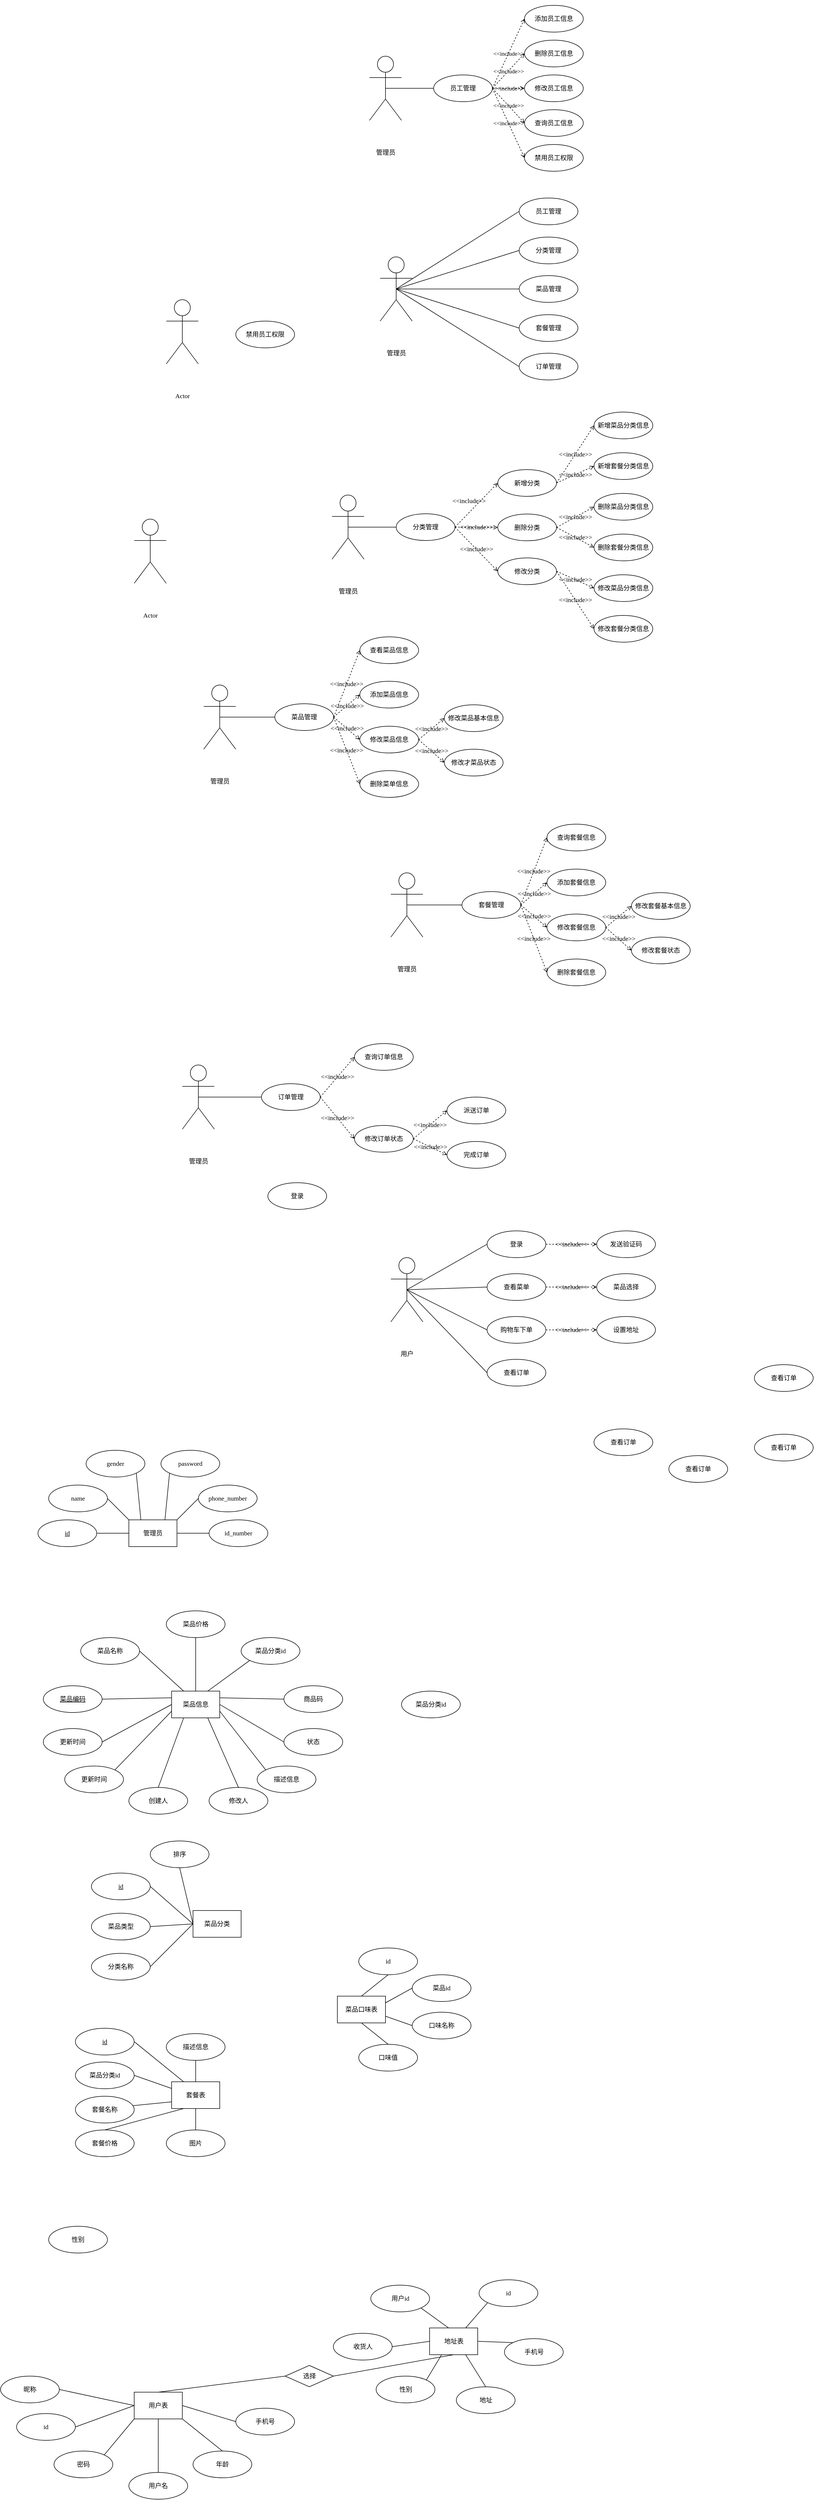 <mxfile version="24.2.7" type="github" pages="2">
  <diagram name="第 1 页" id="0oYE38ctvLdI-eBOiRC1">
    <mxGraphModel dx="1522" dy="909" grid="1" gridSize="10" guides="1" tooltips="1" connect="1" arrows="1" fold="1" page="0" pageScale="1" pageWidth="827" pageHeight="1169" math="0" shadow="0">
      <root>
        <mxCell id="0" />
        <mxCell id="1" parent="0" />
        <mxCell id="sIXahdsAGYvL0uW4tXdE-6" value="Actor" style="shape=umlActor;verticalLabelPosition=bottom;verticalAlign=middle;html=1;outlineConnect=0;fontFamily=宋体;" parent="1" vertex="1">
          <mxGeometry x="50" y="430" width="60" height="120" as="geometry" />
        </mxCell>
        <mxCell id="sIXahdsAGYvL0uW4tXdE-7" value="Actor" style="shape=umlActor;verticalLabelPosition=bottom;verticalAlign=middle;html=1;outlineConnect=0;fontFamily=宋体;" parent="1" vertex="1">
          <mxGeometry x="-10" y="840" width="60" height="120" as="geometry" />
        </mxCell>
        <mxCell id="sIXahdsAGYvL0uW4tXdE-10" value="禁用员工权限" style="ellipse;whiteSpace=wrap;html=1;fontFamily=宋体;verticalAlign=middle;" parent="1" vertex="1">
          <mxGeometry x="180" y="470" width="110" height="50" as="geometry" />
        </mxCell>
        <mxCell id="sIXahdsAGYvL0uW4tXdE-60" value="" style="group;fontFamily=宋体;verticalAlign=middle;" parent="1" vertex="1" connectable="0">
          <mxGeometry x="360" y="640" width="600" height="430" as="geometry" />
        </mxCell>
        <mxCell id="sIXahdsAGYvL0uW4tXdE-56" value="" style="group;fontFamily=宋体;verticalAlign=middle;" parent="sIXahdsAGYvL0uW4tXdE-60" vertex="1" connectable="0">
          <mxGeometry x="490" width="110" height="430" as="geometry" />
        </mxCell>
        <mxCell id="sIXahdsAGYvL0uW4tXdE-11" value="删除套餐分类信息" style="ellipse;whiteSpace=wrap;html=1;fontFamily=宋体;verticalAlign=middle;" parent="sIXahdsAGYvL0uW4tXdE-56" vertex="1">
          <mxGeometry y="228" width="110" height="50" as="geometry" />
        </mxCell>
        <mxCell id="sIXahdsAGYvL0uW4tXdE-12" value="删除菜品分类信息" style="ellipse;whiteSpace=wrap;html=1;fontFamily=宋体;verticalAlign=middle;" parent="sIXahdsAGYvL0uW4tXdE-56" vertex="1">
          <mxGeometry y="152" width="110" height="50" as="geometry" />
        </mxCell>
        <mxCell id="sIXahdsAGYvL0uW4tXdE-13" value="新增套餐分类信息" style="ellipse;whiteSpace=wrap;html=1;fontFamily=宋体;verticalAlign=middle;" parent="sIXahdsAGYvL0uW4tXdE-56" vertex="1">
          <mxGeometry y="76" width="110" height="50" as="geometry" />
        </mxCell>
        <mxCell id="sIXahdsAGYvL0uW4tXdE-34" value="新增菜品分类信息" style="ellipse;whiteSpace=wrap;html=1;fontFamily=宋体;verticalAlign=middle;" parent="sIXahdsAGYvL0uW4tXdE-56" vertex="1">
          <mxGeometry width="110" height="50" as="geometry" />
        </mxCell>
        <mxCell id="sIXahdsAGYvL0uW4tXdE-43" value="修改套餐分类信息" style="ellipse;whiteSpace=wrap;html=1;fontFamily=宋体;verticalAlign=middle;" parent="sIXahdsAGYvL0uW4tXdE-56" vertex="1">
          <mxGeometry y="380" width="110" height="50" as="geometry" />
        </mxCell>
        <mxCell id="sIXahdsAGYvL0uW4tXdE-44" value="修改菜品分类信息" style="ellipse;whiteSpace=wrap;html=1;fontFamily=宋体;verticalAlign=middle;" parent="sIXahdsAGYvL0uW4tXdE-56" vertex="1">
          <mxGeometry y="304" width="110" height="50" as="geometry" />
        </mxCell>
        <mxCell id="sIXahdsAGYvL0uW4tXdE-59" value="" style="group;fontFamily=宋体;verticalAlign=middle;" parent="sIXahdsAGYvL0uW4tXdE-60" vertex="1" connectable="0">
          <mxGeometry y="107.5" width="420" height="215" as="geometry" />
        </mxCell>
        <mxCell id="sIXahdsAGYvL0uW4tXdE-8" value="管理员" style="shape=umlActor;verticalLabelPosition=bottom;verticalAlign=middle;html=1;outlineConnect=0;fontFamily=宋体;" parent="sIXahdsAGYvL0uW4tXdE-59" vertex="1">
          <mxGeometry y="47.5" width="60" height="120" as="geometry" />
        </mxCell>
        <mxCell id="sIXahdsAGYvL0uW4tXdE-58" value="" style="group;fontFamily=宋体;verticalAlign=middle;" parent="sIXahdsAGYvL0uW4tXdE-59" vertex="1" connectable="0">
          <mxGeometry x="120" width="300" height="215" as="geometry" />
        </mxCell>
        <mxCell id="sIXahdsAGYvL0uW4tXdE-38" value="分类管理" style="ellipse;whiteSpace=wrap;html=1;fontFamily=宋体;verticalAlign=middle;" parent="sIXahdsAGYvL0uW4tXdE-58" vertex="1">
          <mxGeometry y="82.5" width="110" height="50" as="geometry" />
        </mxCell>
        <mxCell id="sIXahdsAGYvL0uW4tXdE-53" value="&amp;lt;&amp;lt;include&amp;gt;&amp;gt;" style="html=1;verticalAlign=middle;labelBackgroundColor=none;endArrow=open;endFill=0;dashed=1;rounded=0;strokeColor=default;align=center;fontFamily=宋体;fontSize=12;fontColor=default;exitX=1;exitY=0.5;exitDx=0;exitDy=0;entryX=0;entryY=0.5;entryDx=0;entryDy=0;" parent="sIXahdsAGYvL0uW4tXdE-58" source="sIXahdsAGYvL0uW4tXdE-38" target="sIXahdsAGYvL0uW4tXdE-37" edge="1">
          <mxGeometry x="-0.079" y="15" width="160" relative="1" as="geometry">
            <mxPoint x="240" y="192.5" as="sourcePoint" />
            <mxPoint x="400" y="192.5" as="targetPoint" />
            <mxPoint y="-1" as="offset" />
          </mxGeometry>
        </mxCell>
        <mxCell id="sIXahdsAGYvL0uW4tXdE-55" value="&amp;lt;&amp;lt;include&amp;gt;&amp;gt;" style="html=1;verticalAlign=middle;labelBackgroundColor=none;endArrow=open;endFill=0;dashed=1;rounded=0;strokeColor=default;align=center;fontFamily=宋体;fontSize=12;fontColor=default;exitX=1;exitY=0.5;exitDx=0;exitDy=0;entryX=0;entryY=0.5;entryDx=0;entryDy=0;" parent="sIXahdsAGYvL0uW4tXdE-58" source="sIXahdsAGYvL0uW4tXdE-38" target="sIXahdsAGYvL0uW4tXdE-36" edge="1">
          <mxGeometry width="160" relative="1" as="geometry">
            <mxPoint x="240" y="192.5" as="sourcePoint" />
            <mxPoint x="180" y="122.5" as="targetPoint" />
          </mxGeometry>
        </mxCell>
        <mxCell id="sIXahdsAGYvL0uW4tXdE-57" value="" style="group;fontFamily=宋体;verticalAlign=middle;" parent="sIXahdsAGYvL0uW4tXdE-58" vertex="1" connectable="0">
          <mxGeometry x="190" width="110" height="215" as="geometry" />
        </mxCell>
        <mxCell id="sIXahdsAGYvL0uW4tXdE-35" value="修改分类" style="ellipse;whiteSpace=wrap;html=1;fontFamily=宋体;verticalAlign=middle;" parent="sIXahdsAGYvL0uW4tXdE-57" vertex="1">
          <mxGeometry y="165" width="110" height="50" as="geometry" />
        </mxCell>
        <mxCell id="sIXahdsAGYvL0uW4tXdE-36" value="删除分类" style="ellipse;whiteSpace=wrap;html=1;fontFamily=宋体;verticalAlign=middle;" parent="sIXahdsAGYvL0uW4tXdE-57" vertex="1">
          <mxGeometry y="83" width="110" height="50" as="geometry" />
        </mxCell>
        <mxCell id="sIXahdsAGYvL0uW4tXdE-37" value="新增分类" style="ellipse;whiteSpace=wrap;html=1;fontFamily=宋体;verticalAlign=middle;" parent="sIXahdsAGYvL0uW4tXdE-57" vertex="1">
          <mxGeometry width="110" height="50" as="geometry" />
        </mxCell>
        <mxCell id="sIXahdsAGYvL0uW4tXdE-61" value="&amp;lt;&amp;lt;include&amp;gt;&amp;gt;" style="html=1;verticalAlign=middle;labelBackgroundColor=none;endArrow=open;endFill=0;dashed=1;rounded=0;strokeColor=default;align=center;fontFamily=宋体;fontSize=12;fontColor=default;entryX=0;entryY=0.5;entryDx=0;entryDy=0;exitX=1;exitY=0.5;exitDx=0;exitDy=0;" parent="sIXahdsAGYvL0uW4tXdE-58" source="sIXahdsAGYvL0uW4tXdE-38" target="sIXahdsAGYvL0uW4tXdE-35" edge="1">
          <mxGeometry width="160" relative="1" as="geometry">
            <mxPoint x="-40" y="102.5" as="sourcePoint" />
            <mxPoint x="120" y="102.5" as="targetPoint" />
          </mxGeometry>
        </mxCell>
        <mxCell id="sIXahdsAGYvL0uW4tXdE-52" style="edgeStyle=none;rounded=0;orthogonalLoop=1;jettySize=auto;html=1;exitX=0.5;exitY=0.5;exitDx=0;exitDy=0;exitPerimeter=0;entryX=0;entryY=0.5;entryDx=0;entryDy=0;strokeColor=default;align=center;verticalAlign=middle;fontFamily=宋体;fontSize=12;fontColor=default;labelBackgroundColor=none;endArrow=none;endFill=0;" parent="sIXahdsAGYvL0uW4tXdE-59" source="sIXahdsAGYvL0uW4tXdE-8" target="sIXahdsAGYvL0uW4tXdE-38" edge="1">
          <mxGeometry relative="1" as="geometry" />
        </mxCell>
        <mxCell id="sIXahdsAGYvL0uW4tXdE-62" value="&amp;lt;&amp;lt;include&amp;gt;&amp;gt;" style="html=1;verticalAlign=middle;labelBackgroundColor=none;endArrow=open;endFill=0;dashed=1;rounded=0;strokeColor=default;align=center;fontFamily=宋体;fontSize=12;fontColor=default;exitX=1;exitY=0.5;exitDx=0;exitDy=0;entryX=0;entryY=0.5;entryDx=0;entryDy=0;" parent="sIXahdsAGYvL0uW4tXdE-60" source="sIXahdsAGYvL0uW4tXdE-37" target="sIXahdsAGYvL0uW4tXdE-34" edge="1">
          <mxGeometry width="160" relative="1" as="geometry">
            <mxPoint x="320" y="210" as="sourcePoint" />
            <mxPoint x="480" y="210" as="targetPoint" />
          </mxGeometry>
        </mxCell>
        <mxCell id="sIXahdsAGYvL0uW4tXdE-63" value="&amp;lt;&amp;lt;include&amp;gt;&amp;gt;" style="html=1;verticalAlign=middle;labelBackgroundColor=none;endArrow=open;endFill=0;dashed=1;rounded=0;strokeColor=default;align=center;fontFamily=宋体;fontSize=12;fontColor=default;entryX=0;entryY=0.5;entryDx=0;entryDy=0;exitX=1;exitY=0.5;exitDx=0;exitDy=0;" parent="sIXahdsAGYvL0uW4tXdE-60" source="sIXahdsAGYvL0uW4tXdE-37" target="sIXahdsAGYvL0uW4tXdE-13" edge="1">
          <mxGeometry width="160" relative="1" as="geometry">
            <mxPoint x="320" y="210" as="sourcePoint" />
            <mxPoint x="480" y="210" as="targetPoint" />
          </mxGeometry>
        </mxCell>
        <mxCell id="sIXahdsAGYvL0uW4tXdE-64" value="&amp;lt;&amp;lt;include&amp;gt;&amp;gt;" style="html=1;verticalAlign=middle;labelBackgroundColor=none;endArrow=open;endFill=0;dashed=1;rounded=0;strokeColor=default;align=center;fontFamily=宋体;fontSize=12;fontColor=default;entryX=0;entryY=0.5;entryDx=0;entryDy=0;exitX=1;exitY=0.5;exitDx=0;exitDy=0;" parent="sIXahdsAGYvL0uW4tXdE-60" source="sIXahdsAGYvL0uW4tXdE-36" target="sIXahdsAGYvL0uW4tXdE-12" edge="1">
          <mxGeometry width="160" relative="1" as="geometry">
            <mxPoint x="320" y="210" as="sourcePoint" />
            <mxPoint x="480" y="210" as="targetPoint" />
          </mxGeometry>
        </mxCell>
        <mxCell id="sIXahdsAGYvL0uW4tXdE-65" value="&amp;lt;&amp;lt;include&amp;gt;&amp;gt;" style="html=1;verticalAlign=middle;labelBackgroundColor=none;endArrow=open;endFill=0;dashed=1;rounded=0;strokeColor=default;align=center;fontFamily=宋体;fontSize=12;fontColor=default;entryX=0;entryY=0.5;entryDx=0;entryDy=0;exitX=1;exitY=0.5;exitDx=0;exitDy=0;" parent="sIXahdsAGYvL0uW4tXdE-60" source="sIXahdsAGYvL0uW4tXdE-36" target="sIXahdsAGYvL0uW4tXdE-11" edge="1">
          <mxGeometry width="160" relative="1" as="geometry">
            <mxPoint x="320" y="210" as="sourcePoint" />
            <mxPoint x="480" y="210" as="targetPoint" />
          </mxGeometry>
        </mxCell>
        <mxCell id="sIXahdsAGYvL0uW4tXdE-66" value="&amp;lt;&amp;lt;include&amp;gt;&amp;gt;" style="html=1;verticalAlign=middle;labelBackgroundColor=none;endArrow=open;endFill=0;dashed=1;rounded=0;strokeColor=default;align=center;fontFamily=宋体;fontSize=12;fontColor=default;entryX=0;entryY=0.5;entryDx=0;entryDy=0;exitX=1;exitY=0.5;exitDx=0;exitDy=0;" parent="sIXahdsAGYvL0uW4tXdE-60" source="sIXahdsAGYvL0uW4tXdE-35" target="sIXahdsAGYvL0uW4tXdE-44" edge="1">
          <mxGeometry width="160" relative="1" as="geometry">
            <mxPoint x="320" y="210" as="sourcePoint" />
            <mxPoint x="480" y="210" as="targetPoint" />
          </mxGeometry>
        </mxCell>
        <mxCell id="sIXahdsAGYvL0uW4tXdE-67" value="&amp;lt;&amp;lt;include&amp;gt;&amp;gt;" style="html=1;verticalAlign=middle;labelBackgroundColor=none;endArrow=open;endFill=0;dashed=1;rounded=0;strokeColor=default;align=center;fontFamily=宋体;fontSize=12;fontColor=default;exitX=1;exitY=0.5;exitDx=0;exitDy=0;entryX=0;entryY=0.5;entryDx=0;entryDy=0;" parent="sIXahdsAGYvL0uW4tXdE-60" source="sIXahdsAGYvL0uW4tXdE-35" target="sIXahdsAGYvL0uW4tXdE-43" edge="1">
          <mxGeometry width="160" relative="1" as="geometry">
            <mxPoint x="320" y="210" as="sourcePoint" />
            <mxPoint x="480" y="210" as="targetPoint" />
          </mxGeometry>
        </mxCell>
        <mxCell id="sIXahdsAGYvL0uW4tXdE-94" value="" style="group;fontFamily=宋体;verticalAlign=middle;" parent="1" vertex="1" connectable="0">
          <mxGeometry x="470" y="1410" width="560" height="302" as="geometry" />
        </mxCell>
        <mxCell id="sIXahdsAGYvL0uW4tXdE-74" value="" style="group;fontFamily=宋体;verticalAlign=middle;" parent="sIXahdsAGYvL0uW4tXdE-94" vertex="1" connectable="0">
          <mxGeometry x="450" y="128" width="110" height="133" as="geometry" />
        </mxCell>
        <mxCell id="sIXahdsAGYvL0uW4tXdE-75" value="修改套餐基本信息" style="ellipse;whiteSpace=wrap;html=1;fontFamily=宋体;verticalAlign=middle;" parent="sIXahdsAGYvL0uW4tXdE-74" vertex="1">
          <mxGeometry width="110" height="50" as="geometry" />
        </mxCell>
        <mxCell id="sIXahdsAGYvL0uW4tXdE-76" value="修改套餐状态" style="ellipse;whiteSpace=wrap;html=1;fontFamily=宋体;verticalAlign=middle;" parent="sIXahdsAGYvL0uW4tXdE-74" vertex="1">
          <mxGeometry y="83" width="110" height="50" as="geometry" />
        </mxCell>
        <mxCell id="sIXahdsAGYvL0uW4tXdE-77" value="套餐管理" style="ellipse;whiteSpace=wrap;html=1;fontFamily=宋体;verticalAlign=middle;" parent="sIXahdsAGYvL0uW4tXdE-94" vertex="1">
          <mxGeometry x="133" y="126" width="110" height="50" as="geometry" />
        </mxCell>
        <mxCell id="sIXahdsAGYvL0uW4tXdE-98" style="edgeStyle=none;rounded=0;orthogonalLoop=1;jettySize=auto;html=1;exitX=0.5;exitY=0.5;exitDx=0;exitDy=0;exitPerimeter=0;entryX=0;entryY=0.5;entryDx=0;entryDy=0;strokeColor=default;align=center;verticalAlign=middle;fontFamily=宋体;fontSize=12;fontColor=default;labelBackgroundColor=none;endArrow=none;endFill=0;" parent="sIXahdsAGYvL0uW4tXdE-94" source="sIXahdsAGYvL0uW4tXdE-83" target="sIXahdsAGYvL0uW4tXdE-77" edge="1">
          <mxGeometry relative="1" as="geometry" />
        </mxCell>
        <mxCell id="sIXahdsAGYvL0uW4tXdE-83" value="管理员" style="shape=umlActor;verticalLabelPosition=bottom;verticalAlign=middle;html=1;outlineConnect=0;fontFamily=宋体;" parent="sIXahdsAGYvL0uW4tXdE-94" vertex="1">
          <mxGeometry y="91" width="60" height="120" as="geometry" />
        </mxCell>
        <mxCell id="sIXahdsAGYvL0uW4tXdE-93" value="" style="group;fontFamily=宋体;verticalAlign=middle;" parent="sIXahdsAGYvL0uW4tXdE-94" vertex="1" connectable="0">
          <mxGeometry x="292" width="110" height="302" as="geometry" />
        </mxCell>
        <mxCell id="sIXahdsAGYvL0uW4tXdE-79" value="删除套餐信息" style="ellipse;whiteSpace=wrap;html=1;fontFamily=宋体;verticalAlign=middle;" parent="sIXahdsAGYvL0uW4tXdE-93" vertex="1">
          <mxGeometry y="252" width="110" height="50" as="geometry" />
        </mxCell>
        <mxCell id="sIXahdsAGYvL0uW4tXdE-80" value="添加套餐信息" style="ellipse;whiteSpace=wrap;html=1;fontFamily=宋体;verticalAlign=middle;" parent="sIXahdsAGYvL0uW4tXdE-93" vertex="1">
          <mxGeometry y="84" width="110" height="50" as="geometry" />
        </mxCell>
        <mxCell id="sIXahdsAGYvL0uW4tXdE-81" value="修改套餐信息" style="ellipse;whiteSpace=wrap;html=1;fontFamily=宋体;verticalAlign=middle;" parent="sIXahdsAGYvL0uW4tXdE-93" vertex="1">
          <mxGeometry y="168" width="110" height="50" as="geometry" />
        </mxCell>
        <mxCell id="sIXahdsAGYvL0uW4tXdE-82" value="查询套餐信息" style="ellipse;whiteSpace=wrap;html=1;fontFamily=宋体;verticalAlign=middle;" parent="sIXahdsAGYvL0uW4tXdE-93" vertex="1">
          <mxGeometry width="110" height="50" as="geometry" />
        </mxCell>
        <mxCell id="sIXahdsAGYvL0uW4tXdE-106" value="&amp;lt;&amp;lt;include&amp;gt;&amp;gt;" style="html=1;verticalAlign=middle;labelBackgroundColor=none;endArrow=open;endFill=0;dashed=1;rounded=0;strokeColor=default;align=center;fontFamily=宋体;fontSize=12;fontColor=default;exitX=1;exitY=0.5;exitDx=0;exitDy=0;entryX=0;entryY=0.5;entryDx=0;entryDy=0;" parent="sIXahdsAGYvL0uW4tXdE-94" source="sIXahdsAGYvL0uW4tXdE-77" target="sIXahdsAGYvL0uW4tXdE-82" edge="1">
          <mxGeometry width="160" relative="1" as="geometry">
            <mxPoint x="190" y="260" as="sourcePoint" />
            <mxPoint x="350" y="260" as="targetPoint" />
          </mxGeometry>
        </mxCell>
        <mxCell id="sIXahdsAGYvL0uW4tXdE-107" value="&amp;lt;&amp;lt;include&amp;gt;&amp;gt;" style="html=1;verticalAlign=middle;labelBackgroundColor=none;endArrow=open;endFill=0;dashed=1;rounded=0;strokeColor=default;align=center;fontFamily=宋体;fontSize=12;fontColor=default;exitX=1;exitY=0.5;exitDx=0;exitDy=0;entryX=0;entryY=0.5;entryDx=0;entryDy=0;" parent="sIXahdsAGYvL0uW4tXdE-94" source="sIXahdsAGYvL0uW4tXdE-77" target="sIXahdsAGYvL0uW4tXdE-80" edge="1">
          <mxGeometry width="160" relative="1" as="geometry">
            <mxPoint x="190" y="90" as="sourcePoint" />
            <mxPoint x="350" y="90" as="targetPoint" />
          </mxGeometry>
        </mxCell>
        <mxCell id="sIXahdsAGYvL0uW4tXdE-108" value="&amp;lt;&amp;lt;include&amp;gt;&amp;gt;" style="html=1;verticalAlign=middle;labelBackgroundColor=none;endArrow=open;endFill=0;dashed=1;rounded=0;strokeColor=default;align=center;fontFamily=宋体;fontSize=12;fontColor=default;exitX=1;exitY=0.5;exitDx=0;exitDy=0;entryX=0;entryY=0.5;entryDx=0;entryDy=0;" parent="sIXahdsAGYvL0uW4tXdE-94" source="sIXahdsAGYvL0uW4tXdE-77" target="sIXahdsAGYvL0uW4tXdE-81" edge="1">
          <mxGeometry width="160" relative="1" as="geometry">
            <mxPoint x="190" y="90" as="sourcePoint" />
            <mxPoint x="350" y="90" as="targetPoint" />
          </mxGeometry>
        </mxCell>
        <mxCell id="sIXahdsAGYvL0uW4tXdE-109" value="&amp;lt;&amp;lt;include&amp;gt;&amp;gt;" style="html=1;verticalAlign=middle;labelBackgroundColor=none;endArrow=open;endFill=0;dashed=1;rounded=0;strokeColor=default;align=center;fontFamily=宋体;fontSize=12;fontColor=default;exitX=1;exitY=0.5;exitDx=0;exitDy=0;entryX=0;entryY=0.5;entryDx=0;entryDy=0;" parent="sIXahdsAGYvL0uW4tXdE-94" source="sIXahdsAGYvL0uW4tXdE-77" target="sIXahdsAGYvL0uW4tXdE-79" edge="1">
          <mxGeometry width="160" relative="1" as="geometry">
            <mxPoint x="190" y="90" as="sourcePoint" />
            <mxPoint x="350" y="90" as="targetPoint" />
          </mxGeometry>
        </mxCell>
        <mxCell id="sIXahdsAGYvL0uW4tXdE-110" value="&amp;lt;&amp;lt;include&amp;gt;&amp;gt;" style="html=1;verticalAlign=middle;labelBackgroundColor=none;endArrow=open;endFill=0;dashed=1;rounded=0;strokeColor=default;align=center;fontFamily=宋体;fontSize=12;fontColor=default;exitX=1;exitY=0.5;exitDx=0;exitDy=0;entryX=0;entryY=0.5;entryDx=0;entryDy=0;" parent="sIXahdsAGYvL0uW4tXdE-94" source="sIXahdsAGYvL0uW4tXdE-81" target="sIXahdsAGYvL0uW4tXdE-75" edge="1">
          <mxGeometry width="160" relative="1" as="geometry">
            <mxPoint x="190" y="180" as="sourcePoint" />
            <mxPoint x="430" y="240" as="targetPoint" />
          </mxGeometry>
        </mxCell>
        <mxCell id="sIXahdsAGYvL0uW4tXdE-111" value="&amp;lt;&amp;lt;include&amp;gt;&amp;gt;" style="html=1;verticalAlign=middle;labelBackgroundColor=none;endArrow=open;endFill=0;dashed=1;rounded=0;strokeColor=default;align=center;fontFamily=宋体;fontSize=12;fontColor=default;exitX=1;exitY=0.5;exitDx=0;exitDy=0;entryX=0;entryY=0.5;entryDx=0;entryDy=0;" parent="sIXahdsAGYvL0uW4tXdE-94" source="sIXahdsAGYvL0uW4tXdE-81" target="sIXahdsAGYvL0uW4tXdE-76" edge="1">
          <mxGeometry width="160" relative="1" as="geometry">
            <mxPoint x="510" y="180" as="sourcePoint" />
            <mxPoint x="670" y="180" as="targetPoint" />
          </mxGeometry>
        </mxCell>
        <mxCell id="sIXahdsAGYvL0uW4tXdE-95" value="" style="group;fontFamily=宋体;verticalAlign=middle;" parent="1" vertex="1" connectable="0">
          <mxGeometry x="120" y="1060" width="560" height="300" as="geometry" />
        </mxCell>
        <mxCell id="sIXahdsAGYvL0uW4tXdE-70" value="" style="group;fontFamily=宋体;verticalAlign=middle;" parent="sIXahdsAGYvL0uW4tXdE-95" vertex="1" connectable="0">
          <mxGeometry x="450" y="127" width="110" height="133" as="geometry" />
        </mxCell>
        <mxCell id="sIXahdsAGYvL0uW4tXdE-68" value="修改菜品基本信息" style="ellipse;whiteSpace=wrap;html=1;fontFamily=宋体;verticalAlign=middle;" parent="sIXahdsAGYvL0uW4tXdE-70" vertex="1">
          <mxGeometry width="110" height="50" as="geometry" />
        </mxCell>
        <mxCell id="sIXahdsAGYvL0uW4tXdE-69" value="修改才菜品状态" style="ellipse;whiteSpace=wrap;html=1;fontFamily=宋体;verticalAlign=middle;" parent="sIXahdsAGYvL0uW4tXdE-70" vertex="1">
          <mxGeometry y="83" width="110" height="50" as="geometry" />
        </mxCell>
        <mxCell id="sIXahdsAGYvL0uW4tXdE-71" value="菜品管理" style="ellipse;whiteSpace=wrap;html=1;fontFamily=宋体;verticalAlign=middle;" parent="sIXahdsAGYvL0uW4tXdE-95" vertex="1">
          <mxGeometry x="133" y="125" width="110" height="50" as="geometry" />
        </mxCell>
        <mxCell id="sIXahdsAGYvL0uW4tXdE-72" value="" style="group;fontFamily=宋体;verticalAlign=middle;" parent="sIXahdsAGYvL0uW4tXdE-95" vertex="1" connectable="0">
          <mxGeometry x="292" width="110" height="300" as="geometry" />
        </mxCell>
        <mxCell id="sIXahdsAGYvL0uW4tXdE-39" value="修改菜品信息" style="ellipse;whiteSpace=wrap;html=1;fontFamily=宋体;verticalAlign=middle;" parent="sIXahdsAGYvL0uW4tXdE-72" vertex="1">
          <mxGeometry y="167" width="110" height="50" as="geometry" />
        </mxCell>
        <mxCell id="sIXahdsAGYvL0uW4tXdE-40" value="查看菜品信息" style="ellipse;whiteSpace=wrap;html=1;fontFamily=宋体;verticalAlign=middle;" parent="sIXahdsAGYvL0uW4tXdE-72" vertex="1">
          <mxGeometry width="110" height="50" as="geometry" />
        </mxCell>
        <mxCell id="sIXahdsAGYvL0uW4tXdE-41" value="添加菜品信息" style="ellipse;whiteSpace=wrap;html=1;fontFamily=宋体;verticalAlign=middle;" parent="sIXahdsAGYvL0uW4tXdE-72" vertex="1">
          <mxGeometry y="83" width="110" height="50" as="geometry" />
        </mxCell>
        <mxCell id="sIXahdsAGYvL0uW4tXdE-42" value="删除菜单信息" style="ellipse;whiteSpace=wrap;html=1;fontFamily=宋体;verticalAlign=middle;" parent="sIXahdsAGYvL0uW4tXdE-72" vertex="1">
          <mxGeometry y="250" width="110" height="50" as="geometry" />
        </mxCell>
        <mxCell id="sIXahdsAGYvL0uW4tXdE-97" style="edgeStyle=none;rounded=0;orthogonalLoop=1;jettySize=auto;html=1;exitX=0.5;exitY=0.5;exitDx=0;exitDy=0;exitPerimeter=0;strokeColor=default;align=center;verticalAlign=middle;fontFamily=宋体;fontSize=12;fontColor=default;labelBackgroundColor=none;endArrow=none;endFill=0;" parent="sIXahdsAGYvL0uW4tXdE-95" source="sIXahdsAGYvL0uW4tXdE-73" target="sIXahdsAGYvL0uW4tXdE-71" edge="1">
          <mxGeometry relative="1" as="geometry" />
        </mxCell>
        <mxCell id="sIXahdsAGYvL0uW4tXdE-73" value="管理员" style="shape=umlActor;verticalLabelPosition=bottom;verticalAlign=middle;html=1;outlineConnect=0;fontFamily=宋体;" parent="sIXahdsAGYvL0uW4tXdE-95" vertex="1">
          <mxGeometry y="90" width="60" height="120" as="geometry" />
        </mxCell>
        <mxCell id="sIXahdsAGYvL0uW4tXdE-100" value="&amp;lt;&amp;lt;include&amp;gt;&amp;gt;" style="html=1;verticalAlign=middle;labelBackgroundColor=none;endArrow=open;endFill=0;dashed=1;rounded=0;strokeColor=default;align=center;fontFamily=宋体;fontSize=12;fontColor=default;exitX=1;exitY=0.5;exitDx=0;exitDy=0;entryX=0;entryY=0.5;entryDx=0;entryDy=0;" parent="sIXahdsAGYvL0uW4tXdE-95" source="sIXahdsAGYvL0uW4tXdE-71" target="sIXahdsAGYvL0uW4tXdE-40" edge="1">
          <mxGeometry width="160" relative="1" as="geometry">
            <mxPoint x="220" y="230" as="sourcePoint" />
            <mxPoint x="380" y="230" as="targetPoint" />
          </mxGeometry>
        </mxCell>
        <mxCell id="sIXahdsAGYvL0uW4tXdE-101" value="&amp;lt;&amp;lt;include&amp;gt;&amp;gt;" style="html=1;verticalAlign=middle;labelBackgroundColor=none;endArrow=open;endFill=0;dashed=1;rounded=0;strokeColor=default;align=center;fontFamily=宋体;fontSize=12;fontColor=default;exitX=1;exitY=0.5;exitDx=0;exitDy=0;entryX=0;entryY=0.5;entryDx=0;entryDy=0;" parent="sIXahdsAGYvL0uW4tXdE-95" source="sIXahdsAGYvL0uW4tXdE-71" target="sIXahdsAGYvL0uW4tXdE-41" edge="1">
          <mxGeometry width="160" relative="1" as="geometry">
            <mxPoint x="220" y="230" as="sourcePoint" />
            <mxPoint x="380" y="230" as="targetPoint" />
          </mxGeometry>
        </mxCell>
        <mxCell id="sIXahdsAGYvL0uW4tXdE-102" value="&amp;lt;&amp;lt;include&amp;gt;&amp;gt;" style="html=1;verticalAlign=middle;labelBackgroundColor=none;endArrow=open;endFill=0;dashed=1;rounded=0;strokeColor=default;align=center;fontFamily=宋体;fontSize=12;fontColor=default;exitX=1;exitY=0.5;exitDx=0;exitDy=0;entryX=0;entryY=0.5;entryDx=0;entryDy=0;" parent="sIXahdsAGYvL0uW4tXdE-95" source="sIXahdsAGYvL0uW4tXdE-71" target="sIXahdsAGYvL0uW4tXdE-39" edge="1">
          <mxGeometry width="160" relative="1" as="geometry">
            <mxPoint x="220" y="230" as="sourcePoint" />
            <mxPoint x="380" y="230" as="targetPoint" />
          </mxGeometry>
        </mxCell>
        <mxCell id="sIXahdsAGYvL0uW4tXdE-103" value="&amp;lt;&amp;lt;include&amp;gt;&amp;gt;" style="html=1;verticalAlign=middle;labelBackgroundColor=none;endArrow=open;endFill=0;dashed=1;rounded=0;strokeColor=default;align=center;fontFamily=宋体;fontSize=12;fontColor=default;exitX=1;exitY=0.5;exitDx=0;exitDy=0;entryX=0;entryY=0.5;entryDx=0;entryDy=0;" parent="sIXahdsAGYvL0uW4tXdE-95" source="sIXahdsAGYvL0uW4tXdE-71" target="sIXahdsAGYvL0uW4tXdE-42" edge="1">
          <mxGeometry width="160" relative="1" as="geometry">
            <mxPoint x="220" y="230" as="sourcePoint" />
            <mxPoint x="380" y="230" as="targetPoint" />
          </mxGeometry>
        </mxCell>
        <mxCell id="sIXahdsAGYvL0uW4tXdE-104" value="&amp;lt;&amp;lt;include&amp;gt;&amp;gt;" style="html=1;verticalAlign=middle;labelBackgroundColor=none;endArrow=open;endFill=0;dashed=1;rounded=0;strokeColor=default;align=center;fontFamily=宋体;fontSize=12;fontColor=default;entryX=0;entryY=0.5;entryDx=0;entryDy=0;exitX=1;exitY=0.5;exitDx=0;exitDy=0;" parent="sIXahdsAGYvL0uW4tXdE-95" source="sIXahdsAGYvL0uW4tXdE-39" target="sIXahdsAGYvL0uW4tXdE-68" edge="1">
          <mxGeometry width="160" relative="1" as="geometry">
            <mxPoint x="220" y="230" as="sourcePoint" />
            <mxPoint x="380" y="230" as="targetPoint" />
          </mxGeometry>
        </mxCell>
        <mxCell id="sIXahdsAGYvL0uW4tXdE-105" value="&amp;lt;&amp;lt;include&amp;gt;&amp;gt;" style="html=1;verticalAlign=middle;labelBackgroundColor=none;endArrow=open;endFill=0;dashed=1;rounded=0;strokeColor=default;align=center;fontFamily=宋体;fontSize=12;fontColor=default;entryX=0;entryY=0.5;entryDx=0;entryDy=0;exitX=1;exitY=0.5;exitDx=0;exitDy=0;" parent="sIXahdsAGYvL0uW4tXdE-95" source="sIXahdsAGYvL0uW4tXdE-39" target="sIXahdsAGYvL0uW4tXdE-69" edge="1">
          <mxGeometry width="160" relative="1" as="geometry">
            <mxPoint x="220" y="230" as="sourcePoint" />
            <mxPoint x="380" y="230" as="targetPoint" />
          </mxGeometry>
        </mxCell>
        <mxCell id="sIXahdsAGYvL0uW4tXdE-116" value="" style="group;fontFamily=宋体;verticalAlign=middle;" parent="1" vertex="1" connectable="0">
          <mxGeometry x="80" y="1820" width="605" height="233" as="geometry" />
        </mxCell>
        <mxCell id="sIXahdsAGYvL0uW4tXdE-84" value="订单管理" style="ellipse;whiteSpace=wrap;html=1;fontFamily=宋体;verticalAlign=middle;" parent="sIXahdsAGYvL0uW4tXdE-116" vertex="1">
          <mxGeometry x="148" y="75" width="110" height="50" as="geometry" />
        </mxCell>
        <mxCell id="sIXahdsAGYvL0uW4tXdE-92" style="edgeStyle=none;rounded=0;orthogonalLoop=1;jettySize=auto;html=1;exitX=0.5;exitY=0.5;exitDx=0;exitDy=0;exitPerimeter=0;entryX=0;entryY=0.5;entryDx=0;entryDy=0;strokeColor=default;align=center;verticalAlign=middle;fontFamily=宋体;fontSize=12;fontColor=default;labelBackgroundColor=none;endArrow=none;endFill=0;" parent="sIXahdsAGYvL0uW4tXdE-116" source="sIXahdsAGYvL0uW4tXdE-85" target="sIXahdsAGYvL0uW4tXdE-84" edge="1">
          <mxGeometry relative="1" as="geometry" />
        </mxCell>
        <mxCell id="sIXahdsAGYvL0uW4tXdE-85" value="管理员" style="shape=umlActor;verticalLabelPosition=bottom;verticalAlign=middle;html=1;outlineConnect=0;fontFamily=宋体;" parent="sIXahdsAGYvL0uW4tXdE-116" vertex="1">
          <mxGeometry y="40" width="60" height="120" as="geometry" />
        </mxCell>
        <mxCell id="sIXahdsAGYvL0uW4tXdE-89" value="" style="group;fontFamily=宋体;verticalAlign=middle;" parent="sIXahdsAGYvL0uW4tXdE-116" vertex="1" connectable="0">
          <mxGeometry x="495" y="100" width="110" height="133" as="geometry" />
        </mxCell>
        <mxCell id="sIXahdsAGYvL0uW4tXdE-90" value="派送订单" style="ellipse;whiteSpace=wrap;html=1;fontFamily=宋体;verticalAlign=middle;" parent="sIXahdsAGYvL0uW4tXdE-89" vertex="1">
          <mxGeometry width="110" height="50" as="geometry" />
        </mxCell>
        <mxCell id="sIXahdsAGYvL0uW4tXdE-91" value="完成订单" style="ellipse;whiteSpace=wrap;html=1;fontFamily=宋体;verticalAlign=middle;" parent="sIXahdsAGYvL0uW4tXdE-89" vertex="1">
          <mxGeometry y="83" width="110" height="50" as="geometry" />
        </mxCell>
        <mxCell id="sIXahdsAGYvL0uW4tXdE-96" value="" style="group;fontFamily=宋体;verticalAlign=middle;" parent="sIXahdsAGYvL0uW4tXdE-116" vertex="1" connectable="0">
          <mxGeometry x="322" width="110" height="203" as="geometry" />
        </mxCell>
        <mxCell id="sIXahdsAGYvL0uW4tXdE-87" value="查询订单信息" style="ellipse;whiteSpace=wrap;html=1;fontFamily=宋体;verticalAlign=middle;" parent="sIXahdsAGYvL0uW4tXdE-96" vertex="1">
          <mxGeometry width="110" height="50" as="geometry" />
        </mxCell>
        <mxCell id="sIXahdsAGYvL0uW4tXdE-88" value="修改订单状态" style="ellipse;whiteSpace=wrap;html=1;fontFamily=宋体;verticalAlign=middle;" parent="sIXahdsAGYvL0uW4tXdE-96" vertex="1">
          <mxGeometry y="153" width="110" height="50" as="geometry" />
        </mxCell>
        <mxCell id="sIXahdsAGYvL0uW4tXdE-112" value="&amp;lt;&amp;lt;include&amp;gt;&amp;gt;" style="html=1;verticalAlign=middle;labelBackgroundColor=none;endArrow=open;endFill=0;dashed=1;rounded=0;strokeColor=default;align=center;fontFamily=宋体;fontSize=12;fontColor=default;entryX=0;entryY=0.5;entryDx=0;entryDy=0;exitX=1;exitY=0.5;exitDx=0;exitDy=0;" parent="sIXahdsAGYvL0uW4tXdE-116" source="sIXahdsAGYvL0uW4tXdE-84" target="sIXahdsAGYvL0uW4tXdE-87" edge="1">
          <mxGeometry width="160" relative="1" as="geometry">
            <mxPoint x="322" y="130" as="sourcePoint" />
            <mxPoint x="530" y="170" as="targetPoint" />
          </mxGeometry>
        </mxCell>
        <mxCell id="sIXahdsAGYvL0uW4tXdE-113" value="&amp;lt;&amp;lt;include&amp;gt;&amp;gt;" style="html=1;verticalAlign=middle;labelBackgroundColor=none;endArrow=open;endFill=0;dashed=1;rounded=0;strokeColor=default;align=center;fontFamily=宋体;fontSize=12;fontColor=default;exitX=1;exitY=0.5;exitDx=0;exitDy=0;entryX=0;entryY=0.5;entryDx=0;entryDy=0;" parent="sIXahdsAGYvL0uW4tXdE-116" source="sIXahdsAGYvL0uW4tXdE-84" target="sIXahdsAGYvL0uW4tXdE-88" edge="1">
          <mxGeometry width="160" relative="1" as="geometry">
            <mxPoint x="370" y="170" as="sourcePoint" />
            <mxPoint x="530" y="170" as="targetPoint" />
          </mxGeometry>
        </mxCell>
        <mxCell id="sIXahdsAGYvL0uW4tXdE-114" value="&amp;lt;&amp;lt;include&amp;gt;&amp;gt;" style="html=1;verticalAlign=middle;labelBackgroundColor=none;endArrow=open;endFill=0;dashed=1;rounded=0;strokeColor=default;align=center;fontFamily=宋体;fontSize=12;fontColor=default;exitX=1;exitY=0.5;exitDx=0;exitDy=0;entryX=0;entryY=0.5;entryDx=0;entryDy=0;" parent="sIXahdsAGYvL0uW4tXdE-116" source="sIXahdsAGYvL0uW4tXdE-88" target="sIXahdsAGYvL0uW4tXdE-90" edge="1">
          <mxGeometry width="160" relative="1" as="geometry">
            <mxPoint x="370" y="260" as="sourcePoint" />
            <mxPoint x="530" y="260" as="targetPoint" />
          </mxGeometry>
        </mxCell>
        <mxCell id="sIXahdsAGYvL0uW4tXdE-115" value="&amp;lt;&amp;lt;include&amp;gt;&amp;gt;" style="html=1;verticalAlign=middle;labelBackgroundColor=none;endArrow=open;endFill=0;dashed=1;rounded=0;strokeColor=default;align=center;fontFamily=宋体;fontSize=12;fontColor=default;exitX=1;exitY=0.5;exitDx=0;exitDy=0;entryX=0;entryY=0.5;entryDx=0;entryDy=0;" parent="sIXahdsAGYvL0uW4tXdE-116" source="sIXahdsAGYvL0uW4tXdE-88" target="sIXahdsAGYvL0uW4tXdE-91" edge="1">
          <mxGeometry width="160" relative="1" as="geometry">
            <mxPoint x="370" y="260" as="sourcePoint" />
            <mxPoint x="530" y="260" as="targetPoint" />
          </mxGeometry>
        </mxCell>
        <mxCell id="sIXahdsAGYvL0uW4tXdE-118" value="登录" style="ellipse;whiteSpace=wrap;html=1;fontFamily=宋体;verticalAlign=middle;" parent="1" vertex="1">
          <mxGeometry x="240" y="2080" width="110" height="50" as="geometry" />
        </mxCell>
        <mxCell id="sIXahdsAGYvL0uW4tXdE-131" value="" style="group;fontFamily=宋体;verticalAlign=middle;" parent="1" vertex="1" connectable="0">
          <mxGeometry x="470" y="2170" width="495" height="290" as="geometry" />
        </mxCell>
        <mxCell id="sIXahdsAGYvL0uW4tXdE-133" style="edgeStyle=none;rounded=0;orthogonalLoop=1;jettySize=auto;html=1;exitX=0.5;exitY=0.5;exitDx=0;exitDy=0;exitPerimeter=0;entryX=0;entryY=0.5;entryDx=0;entryDy=0;strokeColor=default;align=center;verticalAlign=middle;fontFamily=宋体;fontSize=12;fontColor=default;labelBackgroundColor=none;endArrow=none;endFill=0;" parent="sIXahdsAGYvL0uW4tXdE-131" source="sIXahdsAGYvL0uW4tXdE-117" target="sIXahdsAGYvL0uW4tXdE-124" edge="1">
          <mxGeometry relative="1" as="geometry" />
        </mxCell>
        <mxCell id="sIXahdsAGYvL0uW4tXdE-134" style="edgeStyle=none;rounded=0;orthogonalLoop=1;jettySize=auto;html=1;exitX=0.5;exitY=0.5;exitDx=0;exitDy=0;exitPerimeter=0;strokeColor=default;align=center;verticalAlign=middle;fontFamily=宋体;fontSize=12;fontColor=default;labelBackgroundColor=none;endArrow=none;endFill=0;entryX=0;entryY=0.5;entryDx=0;entryDy=0;" parent="sIXahdsAGYvL0uW4tXdE-131" source="sIXahdsAGYvL0uW4tXdE-117" target="sIXahdsAGYvL0uW4tXdE-123" edge="1">
          <mxGeometry relative="1" as="geometry" />
        </mxCell>
        <mxCell id="sIXahdsAGYvL0uW4tXdE-135" style="edgeStyle=none;rounded=0;orthogonalLoop=1;jettySize=auto;html=1;exitX=0.5;exitY=0.5;exitDx=0;exitDy=0;exitPerimeter=0;entryX=0;entryY=0.5;entryDx=0;entryDy=0;strokeColor=default;align=center;verticalAlign=middle;fontFamily=宋体;fontSize=12;fontColor=default;labelBackgroundColor=none;endArrow=none;endFill=0;" parent="sIXahdsAGYvL0uW4tXdE-131" source="sIXahdsAGYvL0uW4tXdE-117" target="sIXahdsAGYvL0uW4tXdE-120" edge="1">
          <mxGeometry relative="1" as="geometry" />
        </mxCell>
        <mxCell id="sIXahdsAGYvL0uW4tXdE-136" style="edgeStyle=none;rounded=0;orthogonalLoop=1;jettySize=auto;html=1;exitX=0.5;exitY=0.5;exitDx=0;exitDy=0;exitPerimeter=0;entryX=0;entryY=0.5;entryDx=0;entryDy=0;strokeColor=default;align=center;verticalAlign=middle;fontFamily=宋体;fontSize=12;fontColor=default;labelBackgroundColor=none;endArrow=none;endFill=0;" parent="sIXahdsAGYvL0uW4tXdE-131" source="sIXahdsAGYvL0uW4tXdE-117" target="sIXahdsAGYvL0uW4tXdE-128" edge="1">
          <mxGeometry relative="1" as="geometry" />
        </mxCell>
        <mxCell id="sIXahdsAGYvL0uW4tXdE-117" value="用户" style="shape=umlActor;verticalLabelPosition=bottom;verticalAlign=middle;html=1;outlineConnect=0;fontFamily=宋体;" parent="sIXahdsAGYvL0uW4tXdE-131" vertex="1">
          <mxGeometry y="50" width="60" height="120" as="geometry" />
        </mxCell>
        <mxCell id="sIXahdsAGYvL0uW4tXdE-129" value="" style="group;fontFamily=宋体;verticalAlign=middle;" parent="sIXahdsAGYvL0uW4tXdE-131" vertex="1" connectable="0">
          <mxGeometry x="385" width="110" height="210" as="geometry" />
        </mxCell>
        <mxCell id="sIXahdsAGYvL0uW4tXdE-119" value="设置地址" style="ellipse;whiteSpace=wrap;html=1;fontFamily=宋体;verticalAlign=middle;" parent="sIXahdsAGYvL0uW4tXdE-129" vertex="1">
          <mxGeometry y="160" width="110" height="50" as="geometry" />
        </mxCell>
        <mxCell id="sIXahdsAGYvL0uW4tXdE-122" value="菜品选择" style="ellipse;whiteSpace=wrap;html=1;fontFamily=宋体;verticalAlign=middle;" parent="sIXahdsAGYvL0uW4tXdE-129" vertex="1">
          <mxGeometry y="80" width="110" height="50" as="geometry" />
        </mxCell>
        <mxCell id="sIXahdsAGYvL0uW4tXdE-125" value="发送验证码" style="ellipse;whiteSpace=wrap;html=1;fontFamily=宋体;verticalAlign=middle;" parent="sIXahdsAGYvL0uW4tXdE-129" vertex="1">
          <mxGeometry width="110" height="50" as="geometry" />
        </mxCell>
        <mxCell id="sIXahdsAGYvL0uW4tXdE-130" value="" style="group;fontFamily=宋体;verticalAlign=middle;" parent="sIXahdsAGYvL0uW4tXdE-131" vertex="1" connectable="0">
          <mxGeometry x="180" width="110" height="290" as="geometry" />
        </mxCell>
        <mxCell id="sIXahdsAGYvL0uW4tXdE-120" value="购物车下单" style="ellipse;whiteSpace=wrap;html=1;fontFamily=宋体;verticalAlign=middle;" parent="sIXahdsAGYvL0uW4tXdE-130" vertex="1">
          <mxGeometry y="160" width="110" height="50" as="geometry" />
        </mxCell>
        <mxCell id="sIXahdsAGYvL0uW4tXdE-123" value="查看菜单" style="ellipse;whiteSpace=wrap;html=1;fontFamily=宋体;verticalAlign=middle;" parent="sIXahdsAGYvL0uW4tXdE-130" vertex="1">
          <mxGeometry y="80" width="110" height="50" as="geometry" />
        </mxCell>
        <mxCell id="sIXahdsAGYvL0uW4tXdE-124" value="登录" style="ellipse;whiteSpace=wrap;html=1;fontFamily=宋体;verticalAlign=middle;" parent="sIXahdsAGYvL0uW4tXdE-130" vertex="1">
          <mxGeometry width="110" height="50" as="geometry" />
        </mxCell>
        <mxCell id="sIXahdsAGYvL0uW4tXdE-128" value="查看订单" style="ellipse;whiteSpace=wrap;html=1;fontFamily=宋体;verticalAlign=middle;" parent="sIXahdsAGYvL0uW4tXdE-130" vertex="1">
          <mxGeometry y="240" width="110" height="50" as="geometry" />
        </mxCell>
        <mxCell id="sIXahdsAGYvL0uW4tXdE-137" value="&amp;lt;&amp;lt;include&amp;gt;&amp;gt;" style="html=1;verticalAlign=middle;labelBackgroundColor=none;endArrow=open;endFill=0;dashed=1;rounded=0;strokeColor=default;align=center;fontFamily=宋体;fontSize=12;fontColor=default;edgeStyle=none;exitX=1;exitY=0.5;exitDx=0;exitDy=0;entryX=0;entryY=0.5;entryDx=0;entryDy=0;" parent="sIXahdsAGYvL0uW4tXdE-131" source="sIXahdsAGYvL0uW4tXdE-124" target="sIXahdsAGYvL0uW4tXdE-125" edge="1">
          <mxGeometry width="160" relative="1" as="geometry">
            <mxPoint x="390" y="280" as="sourcePoint" />
            <mxPoint x="550" y="280" as="targetPoint" />
          </mxGeometry>
        </mxCell>
        <mxCell id="sIXahdsAGYvL0uW4tXdE-138" value="&amp;lt;&amp;lt;include&amp;gt;&amp;gt;" style="html=1;verticalAlign=middle;labelBackgroundColor=none;endArrow=open;endFill=0;dashed=1;rounded=0;strokeColor=default;align=center;fontFamily=宋体;fontSize=12;fontColor=default;edgeStyle=none;entryX=0;entryY=0.5;entryDx=0;entryDy=0;exitX=1;exitY=0.5;exitDx=0;exitDy=0;" parent="sIXahdsAGYvL0uW4tXdE-131" source="sIXahdsAGYvL0uW4tXdE-123" target="sIXahdsAGYvL0uW4tXdE-122" edge="1">
          <mxGeometry width="160" relative="1" as="geometry">
            <mxPoint x="240" y="160" as="sourcePoint" />
            <mxPoint x="400" y="160" as="targetPoint" />
          </mxGeometry>
        </mxCell>
        <mxCell id="sIXahdsAGYvL0uW4tXdE-139" value="&amp;lt;&amp;lt;include&amp;gt;&amp;gt;" style="html=1;verticalAlign=middle;labelBackgroundColor=none;endArrow=open;endFill=0;dashed=1;rounded=0;strokeColor=default;align=center;fontFamily=宋体;fontSize=12;fontColor=default;edgeStyle=none;entryX=0;entryY=0.5;entryDx=0;entryDy=0;exitX=1;exitY=0.5;exitDx=0;exitDy=0;" parent="sIXahdsAGYvL0uW4tXdE-131" source="sIXahdsAGYvL0uW4tXdE-120" target="sIXahdsAGYvL0uW4tXdE-119" edge="1">
          <mxGeometry width="160" relative="1" as="geometry">
            <mxPoint x="240" y="160" as="sourcePoint" />
            <mxPoint x="400" y="160" as="targetPoint" />
          </mxGeometry>
        </mxCell>
        <mxCell id="sIXahdsAGYvL0uW4tXdE-192" value="" style="group;fontFamily=宋体;verticalAlign=middle;" parent="1" vertex="1" connectable="0">
          <mxGeometry x="-190" y="2710" width="430" height="50" as="geometry" />
        </mxCell>
        <mxCell id="sIXahdsAGYvL0uW4tXdE-197" style="edgeStyle=none;rounded=0;orthogonalLoop=1;jettySize=auto;html=1;exitX=0;exitY=0.5;exitDx=0;exitDy=0;entryX=1;entryY=0.5;entryDx=0;entryDy=0;strokeColor=default;align=center;verticalAlign=middle;fontFamily=宋体;fontSize=12;fontColor=default;labelBackgroundColor=none;endArrow=none;endFill=0;" parent="sIXahdsAGYvL0uW4tXdE-192" source="sIXahdsAGYvL0uW4tXdE-140" target="sIXahdsAGYvL0uW4tXdE-190" edge="1">
          <mxGeometry relative="1" as="geometry" />
        </mxCell>
        <mxCell id="sIXahdsAGYvL0uW4tXdE-203" style="edgeStyle=none;rounded=0;orthogonalLoop=1;jettySize=auto;html=1;exitX=1;exitY=0.5;exitDx=0;exitDy=0;entryX=0;entryY=0.5;entryDx=0;entryDy=0;strokeColor=default;align=center;verticalAlign=middle;fontFamily=宋体;fontSize=12;fontColor=default;labelBackgroundColor=none;endArrow=none;endFill=0;" parent="sIXahdsAGYvL0uW4tXdE-192" source="sIXahdsAGYvL0uW4tXdE-140" target="sIXahdsAGYvL0uW4tXdE-191" edge="1">
          <mxGeometry relative="1" as="geometry" />
        </mxCell>
        <mxCell id="sIXahdsAGYvL0uW4tXdE-140" value="管理员" style="whiteSpace=wrap;html=1;pointerEvents=0;align=center;verticalAlign=middle;fontFamily=宋体;fontSize=12;fontColor=default;labelBackgroundColor=none;fillColor=none;gradientColor=none;flipH=1;" parent="sIXahdsAGYvL0uW4tXdE-192" vertex="1">
          <mxGeometry x="170" width="90" height="50" as="geometry" />
        </mxCell>
        <mxCell id="sIXahdsAGYvL0uW4tXdE-190" value="&lt;u&gt;id&lt;/u&gt;" style="ellipse;whiteSpace=wrap;html=1;flipH=1;fontFamily=宋体;verticalAlign=middle;" parent="sIXahdsAGYvL0uW4tXdE-192" vertex="1">
          <mxGeometry width="110" height="50" as="geometry" />
        </mxCell>
        <mxCell id="sIXahdsAGYvL0uW4tXdE-191" value="id_number" style="ellipse;whiteSpace=wrap;html=1;flipH=1;fontFamily=宋体;verticalAlign=middle;" parent="sIXahdsAGYvL0uW4tXdE-192" vertex="1">
          <mxGeometry x="320" width="110" height="50" as="geometry" />
        </mxCell>
        <mxCell id="sIXahdsAGYvL0uW4tXdE-193" value="" style="group;fontFamily=宋体;verticalAlign=middle;" parent="1" vertex="1" connectable="0">
          <mxGeometry x="-170" y="2645" width="390" height="50" as="geometry" />
        </mxCell>
        <mxCell id="sIXahdsAGYvL0uW4tXdE-188" value="phone_number" style="ellipse;whiteSpace=wrap;html=1;fontFamily=宋体;verticalAlign=middle;" parent="sIXahdsAGYvL0uW4tXdE-193" vertex="1">
          <mxGeometry x="280" width="110" height="50" as="geometry" />
        </mxCell>
        <mxCell id="sIXahdsAGYvL0uW4tXdE-189" value="name" style="ellipse;whiteSpace=wrap;html=1;fontFamily=宋体;verticalAlign=middle;" parent="sIXahdsAGYvL0uW4tXdE-193" vertex="1">
          <mxGeometry width="110" height="50" as="geometry" />
        </mxCell>
        <mxCell id="sIXahdsAGYvL0uW4tXdE-195" value="" style="group;fontFamily=宋体;verticalAlign=middle;" parent="1" vertex="1" connectable="0">
          <mxGeometry x="-100" y="2580" width="250" height="50" as="geometry" />
        </mxCell>
        <mxCell id="sIXahdsAGYvL0uW4tXdE-185" value="gender" style="ellipse;whiteSpace=wrap;html=1;fontFamily=宋体;verticalAlign=middle;" parent="sIXahdsAGYvL0uW4tXdE-195" vertex="1">
          <mxGeometry width="110" height="50" as="geometry" />
        </mxCell>
        <mxCell id="sIXahdsAGYvL0uW4tXdE-194" value="password" style="ellipse;whiteSpace=wrap;html=1;fontFamily=宋体;verticalAlign=middle;" parent="sIXahdsAGYvL0uW4tXdE-195" vertex="1">
          <mxGeometry x="140" width="110" height="50" as="geometry" />
        </mxCell>
        <mxCell id="sIXahdsAGYvL0uW4tXdE-198" style="edgeStyle=none;rounded=0;orthogonalLoop=1;jettySize=auto;html=1;exitX=0;exitY=0;exitDx=0;exitDy=0;entryX=1;entryY=0.5;entryDx=0;entryDy=0;strokeColor=default;align=center;verticalAlign=middle;fontFamily=宋体;fontSize=12;fontColor=default;labelBackgroundColor=none;endArrow=none;endFill=0;" parent="1" source="sIXahdsAGYvL0uW4tXdE-140" target="sIXahdsAGYvL0uW4tXdE-189" edge="1">
          <mxGeometry relative="1" as="geometry" />
        </mxCell>
        <mxCell id="sIXahdsAGYvL0uW4tXdE-199" style="edgeStyle=none;rounded=0;orthogonalLoop=1;jettySize=auto;html=1;exitX=0.25;exitY=0;exitDx=0;exitDy=0;entryX=1;entryY=1;entryDx=0;entryDy=0;strokeColor=default;align=center;verticalAlign=middle;fontFamily=宋体;fontSize=12;fontColor=default;labelBackgroundColor=none;endArrow=none;endFill=0;" parent="1" source="sIXahdsAGYvL0uW4tXdE-140" target="sIXahdsAGYvL0uW4tXdE-185" edge="1">
          <mxGeometry relative="1" as="geometry" />
        </mxCell>
        <mxCell id="sIXahdsAGYvL0uW4tXdE-201" style="edgeStyle=none;rounded=0;orthogonalLoop=1;jettySize=auto;html=1;exitX=0.75;exitY=0;exitDx=0;exitDy=0;entryX=0;entryY=1;entryDx=0;entryDy=0;strokeColor=default;align=center;verticalAlign=middle;fontFamily=宋体;fontSize=12;fontColor=default;labelBackgroundColor=none;endArrow=none;endFill=0;" parent="1" source="sIXahdsAGYvL0uW4tXdE-140" target="sIXahdsAGYvL0uW4tXdE-194" edge="1">
          <mxGeometry relative="1" as="geometry" />
        </mxCell>
        <mxCell id="sIXahdsAGYvL0uW4tXdE-202" style="edgeStyle=none;rounded=0;orthogonalLoop=1;jettySize=auto;html=1;exitX=1;exitY=0;exitDx=0;exitDy=0;entryX=0;entryY=0.5;entryDx=0;entryDy=0;strokeColor=default;align=center;verticalAlign=middle;fontFamily=宋体;fontSize=12;fontColor=default;labelBackgroundColor=none;endArrow=none;endFill=0;" parent="1" source="sIXahdsAGYvL0uW4tXdE-140" target="sIXahdsAGYvL0uW4tXdE-188" edge="1">
          <mxGeometry relative="1" as="geometry" />
        </mxCell>
        <mxCell id="sIXahdsAGYvL0uW4tXdE-213" style="edgeStyle=none;rounded=0;orthogonalLoop=1;jettySize=auto;html=1;exitX=1;exitY=0.5;exitDx=0;exitDy=0;entryX=0.25;entryY=0;entryDx=0;entryDy=0;strokeColor=default;align=center;verticalAlign=middle;fontFamily=宋体;fontSize=12;fontColor=default;labelBackgroundColor=none;endArrow=none;endFill=0;" parent="1" source="sIXahdsAGYvL0uW4tXdE-211" target="sIXahdsAGYvL0uW4tXdE-208" edge="1">
          <mxGeometry relative="1" as="geometry" />
        </mxCell>
        <mxCell id="sIXahdsAGYvL0uW4tXdE-211" value="菜品名称" style="ellipse;whiteSpace=wrap;html=1;flipH=1;fontFamily=宋体;verticalAlign=middle;" parent="1" vertex="1">
          <mxGeometry x="-110" y="2930" width="110" height="50" as="geometry" />
        </mxCell>
        <mxCell id="sIXahdsAGYvL0uW4tXdE-214" style="edgeStyle=none;rounded=0;orthogonalLoop=1;jettySize=auto;html=1;exitX=0.5;exitY=1;exitDx=0;exitDy=0;entryX=0.5;entryY=0;entryDx=0;entryDy=0;strokeColor=default;align=center;verticalAlign=middle;fontFamily=宋体;fontSize=12;fontColor=default;labelBackgroundColor=none;endArrow=none;endFill=0;" parent="1" source="sIXahdsAGYvL0uW4tXdE-210" target="sIXahdsAGYvL0uW4tXdE-208" edge="1">
          <mxGeometry relative="1" as="geometry" />
        </mxCell>
        <mxCell id="sIXahdsAGYvL0uW4tXdE-210" value="菜品价格" style="ellipse;whiteSpace=wrap;html=1;flipH=1;fontFamily=宋体;verticalAlign=middle;" parent="1" vertex="1">
          <mxGeometry x="50" y="2880" width="110" height="50" as="geometry" />
        </mxCell>
        <mxCell id="sIXahdsAGYvL0uW4tXdE-215" value="菜品分类id" style="ellipse;whiteSpace=wrap;html=1;flipH=1;fontFamily=宋体;verticalAlign=middle;" parent="1" vertex="1">
          <mxGeometry x="190" y="2930" width="110" height="50" as="geometry" />
        </mxCell>
        <mxCell id="sIXahdsAGYvL0uW4tXdE-216" value="菜品分类id" style="ellipse;whiteSpace=wrap;html=1;flipH=1;fontFamily=宋体;verticalAlign=middle;" parent="1" vertex="1">
          <mxGeometry x="490" y="3030" width="110" height="50" as="geometry" />
        </mxCell>
        <mxCell id="sIXahdsAGYvL0uW4tXdE-217" value="更新时间" style="ellipse;whiteSpace=wrap;html=1;flipH=1;fontFamily=宋体;verticalAlign=middle;" parent="1" vertex="1">
          <mxGeometry x="-180" y="3100" width="110" height="50" as="geometry" />
        </mxCell>
        <mxCell id="sIXahdsAGYvL0uW4tXdE-218" value="更新时间" style="ellipse;whiteSpace=wrap;html=1;flipH=1;fontFamily=宋体;verticalAlign=middle;" parent="1" vertex="1">
          <mxGeometry x="-140" y="3170" width="110" height="50" as="geometry" />
        </mxCell>
        <mxCell id="sIXahdsAGYvL0uW4tXdE-219" value="创建人" style="ellipse;whiteSpace=wrap;html=1;flipH=1;fontFamily=宋体;verticalAlign=middle;" parent="1" vertex="1">
          <mxGeometry x="-20" y="3210" width="110" height="50" as="geometry" />
        </mxCell>
        <mxCell id="sIXahdsAGYvL0uW4tXdE-220" value="修改人" style="ellipse;whiteSpace=wrap;html=1;flipH=1;fontFamily=宋体;verticalAlign=middle;" parent="1" vertex="1">
          <mxGeometry x="130" y="3210" width="110" height="50" as="geometry" />
        </mxCell>
        <mxCell id="sIXahdsAGYvL0uW4tXdE-221" value="状态" style="ellipse;whiteSpace=wrap;html=1;flipH=1;fontFamily=宋体;verticalAlign=middle;" parent="1" vertex="1">
          <mxGeometry x="270" y="3100" width="110" height="50" as="geometry" />
        </mxCell>
        <mxCell id="sIXahdsAGYvL0uW4tXdE-222" value="描述信息" style="ellipse;whiteSpace=wrap;html=1;flipH=1;fontFamily=宋体;verticalAlign=middle;" parent="1" vertex="1">
          <mxGeometry x="220" y="3170" width="110" height="50" as="geometry" />
        </mxCell>
        <mxCell id="sIXahdsAGYvL0uW4tXdE-223" value="商品码" style="ellipse;whiteSpace=wrap;html=1;flipH=1;fontFamily=宋体;verticalAlign=middle;" parent="1" vertex="1">
          <mxGeometry x="270" y="3020" width="110" height="50" as="geometry" />
        </mxCell>
        <mxCell id="sIXahdsAGYvL0uW4tXdE-206" style="edgeStyle=none;rounded=0;orthogonalLoop=1;jettySize=auto;html=1;exitX=0;exitY=0.25;exitDx=0;exitDy=0;entryX=1;entryY=0.5;entryDx=0;entryDy=0;strokeColor=default;align=center;verticalAlign=middle;fontFamily=宋体;fontSize=12;fontColor=default;labelBackgroundColor=none;endArrow=none;endFill=0;" parent="1" source="sIXahdsAGYvL0uW4tXdE-208" target="sIXahdsAGYvL0uW4tXdE-209" edge="1">
          <mxGeometry relative="1" as="geometry" />
        </mxCell>
        <mxCell id="sIXahdsAGYvL0uW4tXdE-224" style="edgeStyle=none;rounded=0;orthogonalLoop=1;jettySize=auto;html=1;exitX=0;exitY=0.5;exitDx=0;exitDy=0;entryX=1;entryY=0.5;entryDx=0;entryDy=0;strokeColor=default;align=center;verticalAlign=middle;fontFamily=宋体;fontSize=12;fontColor=default;labelBackgroundColor=none;endArrow=none;endFill=0;" parent="1" source="sIXahdsAGYvL0uW4tXdE-208" target="sIXahdsAGYvL0uW4tXdE-217" edge="1">
          <mxGeometry relative="1" as="geometry" />
        </mxCell>
        <mxCell id="sIXahdsAGYvL0uW4tXdE-226" style="edgeStyle=none;rounded=0;orthogonalLoop=1;jettySize=auto;html=1;exitX=0.25;exitY=1;exitDx=0;exitDy=0;entryX=0.5;entryY=0;entryDx=0;entryDy=0;strokeColor=default;align=center;verticalAlign=middle;fontFamily=宋体;fontSize=12;fontColor=default;labelBackgroundColor=none;endArrow=none;endFill=0;" parent="1" source="sIXahdsAGYvL0uW4tXdE-208" target="sIXahdsAGYvL0uW4tXdE-219" edge="1">
          <mxGeometry relative="1" as="geometry" />
        </mxCell>
        <mxCell id="sIXahdsAGYvL0uW4tXdE-227" style="edgeStyle=none;rounded=0;orthogonalLoop=1;jettySize=auto;html=1;exitX=0.75;exitY=1;exitDx=0;exitDy=0;entryX=0.5;entryY=0;entryDx=0;entryDy=0;strokeColor=default;align=center;verticalAlign=middle;fontFamily=宋体;fontSize=12;fontColor=default;labelBackgroundColor=none;endArrow=none;endFill=0;" parent="1" source="sIXahdsAGYvL0uW4tXdE-208" target="sIXahdsAGYvL0uW4tXdE-220" edge="1">
          <mxGeometry relative="1" as="geometry" />
        </mxCell>
        <mxCell id="sIXahdsAGYvL0uW4tXdE-228" style="edgeStyle=none;rounded=0;orthogonalLoop=1;jettySize=auto;html=1;exitX=1;exitY=0.75;exitDx=0;exitDy=0;entryX=0;entryY=0;entryDx=0;entryDy=0;strokeColor=default;align=center;verticalAlign=middle;fontFamily=宋体;fontSize=12;fontColor=default;labelBackgroundColor=none;endArrow=none;endFill=0;" parent="1" source="sIXahdsAGYvL0uW4tXdE-208" target="sIXahdsAGYvL0uW4tXdE-222" edge="1">
          <mxGeometry relative="1" as="geometry" />
        </mxCell>
        <mxCell id="sIXahdsAGYvL0uW4tXdE-229" style="edgeStyle=none;rounded=0;orthogonalLoop=1;jettySize=auto;html=1;exitX=1;exitY=0.5;exitDx=0;exitDy=0;entryX=0;entryY=0.5;entryDx=0;entryDy=0;strokeColor=default;align=center;verticalAlign=middle;fontFamily=宋体;fontSize=12;fontColor=default;labelBackgroundColor=none;endArrow=none;endFill=0;" parent="1" source="sIXahdsAGYvL0uW4tXdE-208" target="sIXahdsAGYvL0uW4tXdE-221" edge="1">
          <mxGeometry relative="1" as="geometry" />
        </mxCell>
        <mxCell id="sIXahdsAGYvL0uW4tXdE-230" style="edgeStyle=none;rounded=0;orthogonalLoop=1;jettySize=auto;html=1;exitX=1;exitY=0.25;exitDx=0;exitDy=0;entryX=0;entryY=0.5;entryDx=0;entryDy=0;strokeColor=default;align=center;verticalAlign=middle;fontFamily=宋体;fontSize=12;fontColor=default;labelBackgroundColor=none;endArrow=none;endFill=0;" parent="1" source="sIXahdsAGYvL0uW4tXdE-208" target="sIXahdsAGYvL0uW4tXdE-223" edge="1">
          <mxGeometry relative="1" as="geometry" />
        </mxCell>
        <mxCell id="sIXahdsAGYvL0uW4tXdE-231" style="edgeStyle=none;rounded=0;orthogonalLoop=1;jettySize=auto;html=1;exitX=0.75;exitY=0;exitDx=0;exitDy=0;entryX=0;entryY=1;entryDx=0;entryDy=0;strokeColor=default;align=center;verticalAlign=middle;fontFamily=宋体;fontSize=12;fontColor=default;labelBackgroundColor=none;endArrow=none;endFill=0;" parent="1" source="sIXahdsAGYvL0uW4tXdE-208" target="sIXahdsAGYvL0uW4tXdE-215" edge="1">
          <mxGeometry relative="1" as="geometry" />
        </mxCell>
        <mxCell id="sIXahdsAGYvL0uW4tXdE-208" value="菜品信息" style="whiteSpace=wrap;html=1;pointerEvents=0;align=center;verticalAlign=middle;fontFamily=宋体;fontSize=12;fontColor=default;labelBackgroundColor=none;fillColor=none;gradientColor=none;flipH=1;" parent="1" vertex="1">
          <mxGeometry x="60" y="3030" width="90" height="50" as="geometry" />
        </mxCell>
        <mxCell id="sIXahdsAGYvL0uW4tXdE-209" value="&lt;u&gt;菜品编码&lt;/u&gt;" style="ellipse;whiteSpace=wrap;html=1;flipH=1;fontFamily=宋体;verticalAlign=middle;" parent="1" vertex="1">
          <mxGeometry x="-180" y="3020" width="110" height="50" as="geometry" />
        </mxCell>
        <mxCell id="sIXahdsAGYvL0uW4tXdE-225" style="edgeStyle=none;rounded=0;orthogonalLoop=1;jettySize=auto;html=1;exitX=0;exitY=0.75;exitDx=0;exitDy=0;entryX=1;entryY=0;entryDx=0;entryDy=0;strokeColor=default;align=center;verticalAlign=middle;fontFamily=宋体;fontSize=12;fontColor=default;labelBackgroundColor=none;endArrow=none;endFill=0;" parent="1" source="sIXahdsAGYvL0uW4tXdE-208" target="sIXahdsAGYvL0uW4tXdE-218" edge="1">
          <mxGeometry relative="1" as="geometry" />
        </mxCell>
        <mxCell id="sIXahdsAGYvL0uW4tXdE-235" value="菜品分类" style="whiteSpace=wrap;html=1;pointerEvents=0;align=center;verticalAlign=middle;fontFamily=宋体;fontSize=12;fontColor=default;labelBackgroundColor=none;fillColor=none;gradientColor=none;flipH=1;" parent="1" vertex="1">
          <mxGeometry x="100" y="3440" width="90" height="50" as="geometry" />
        </mxCell>
        <mxCell id="sIXahdsAGYvL0uW4tXdE-233" style="edgeStyle=none;rounded=0;orthogonalLoop=1;jettySize=auto;html=1;exitX=0;exitY=0.5;exitDx=0;exitDy=0;entryX=1;entryY=0.5;entryDx=0;entryDy=0;strokeColor=default;align=center;verticalAlign=middle;fontFamily=宋体;fontSize=12;fontColor=default;labelBackgroundColor=none;endArrow=none;endFill=0;" parent="1" source="sIXahdsAGYvL0uW4tXdE-235" target="sIXahdsAGYvL0uW4tXdE-236" edge="1">
          <mxGeometry relative="1" as="geometry" />
        </mxCell>
        <mxCell id="sIXahdsAGYvL0uW4tXdE-234" style="edgeStyle=none;rounded=0;orthogonalLoop=1;jettySize=auto;html=1;exitX=0;exitY=0.5;exitDx=0;exitDy=0;entryX=0.5;entryY=1;entryDx=0;entryDy=0;strokeColor=default;align=center;verticalAlign=middle;fontFamily=宋体;fontSize=12;fontColor=default;labelBackgroundColor=none;endArrow=none;endFill=0;" parent="1" source="sIXahdsAGYvL0uW4tXdE-235" target="sIXahdsAGYvL0uW4tXdE-237" edge="1">
          <mxGeometry relative="1" as="geometry" />
        </mxCell>
        <mxCell id="sIXahdsAGYvL0uW4tXdE-242" style="edgeStyle=none;rounded=0;orthogonalLoop=1;jettySize=auto;html=1;exitX=1;exitY=0.5;exitDx=0;exitDy=0;strokeColor=default;align=center;verticalAlign=middle;fontFamily=宋体;fontSize=12;fontColor=default;labelBackgroundColor=none;endArrow=none;endFill=0;entryX=0;entryY=0.5;entryDx=0;entryDy=0;" parent="1" source="sIXahdsAGYvL0uW4tXdE-240" target="sIXahdsAGYvL0uW4tXdE-235" edge="1">
          <mxGeometry relative="1" as="geometry">
            <mxPoint x="100" y="3530" as="targetPoint" />
          </mxGeometry>
        </mxCell>
        <mxCell id="sIXahdsAGYvL0uW4tXdE-240" value="分类名称" style="ellipse;whiteSpace=wrap;html=1;flipH=1;fontFamily=宋体;verticalAlign=middle;" parent="1" vertex="1">
          <mxGeometry x="-90" y="3520" width="110" height="50" as="geometry" />
        </mxCell>
        <mxCell id="sIXahdsAGYvL0uW4tXdE-241" style="edgeStyle=none;rounded=0;orthogonalLoop=1;jettySize=auto;html=1;exitX=1;exitY=0.5;exitDx=0;exitDy=0;entryX=0;entryY=0.5;entryDx=0;entryDy=0;strokeColor=default;align=center;verticalAlign=middle;fontFamily=宋体;fontSize=12;fontColor=default;labelBackgroundColor=none;endArrow=none;endFill=0;" parent="1" source="sIXahdsAGYvL0uW4tXdE-239" target="sIXahdsAGYvL0uW4tXdE-235" edge="1">
          <mxGeometry relative="1" as="geometry" />
        </mxCell>
        <mxCell id="sIXahdsAGYvL0uW4tXdE-239" value="菜品类型" style="ellipse;whiteSpace=wrap;html=1;flipH=1;fontFamily=宋体;verticalAlign=middle;" parent="1" vertex="1">
          <mxGeometry x="-90" y="3445" width="110" height="50" as="geometry" />
        </mxCell>
        <mxCell id="sIXahdsAGYvL0uW4tXdE-236" value="&lt;u&gt;id&lt;/u&gt;" style="ellipse;whiteSpace=wrap;html=1;flipH=1;fontFamily=宋体;verticalAlign=middle;" parent="1" vertex="1">
          <mxGeometry x="-90" y="3370" width="110" height="50" as="geometry" />
        </mxCell>
        <mxCell id="sIXahdsAGYvL0uW4tXdE-237" value="排序" style="ellipse;whiteSpace=wrap;html=1;flipH=1;fontFamily=宋体;verticalAlign=middle;" parent="1" vertex="1">
          <mxGeometry x="20" y="3310" width="110" height="50" as="geometry" />
        </mxCell>
        <mxCell id="sIXahdsAGYvL0uW4tXdE-298" style="edgeStyle=none;rounded=0;orthogonalLoop=1;jettySize=auto;html=1;exitX=0.5;exitY=0;exitDx=0;exitDy=0;entryX=0;entryY=0.5;entryDx=0;entryDy=0;strokeColor=default;align=center;verticalAlign=middle;fontFamily=宋体;fontSize=12;fontColor=default;labelBackgroundColor=none;endArrow=none;endFill=0;" parent="1" source="sIXahdsAGYvL0uW4tXdE-243" target="sIXahdsAGYvL0uW4tXdE-295" edge="1">
          <mxGeometry relative="1" as="geometry" />
        </mxCell>
        <mxCell id="sIXahdsAGYvL0uW4tXdE-243" value="用户表" style="whiteSpace=wrap;html=1;pointerEvents=0;align=center;verticalAlign=middle;fontFamily=宋体;fontSize=12;fontColor=default;labelBackgroundColor=none;fillColor=none;gradientColor=none;flipH=1;" parent="1" vertex="1">
          <mxGeometry x="-10" y="4340" width="90" height="50" as="geometry" />
        </mxCell>
        <mxCell id="sIXahdsAGYvL0uW4tXdE-258" style="edgeStyle=none;rounded=0;orthogonalLoop=1;jettySize=auto;html=1;exitX=0.5;exitY=0;exitDx=0;exitDy=0;entryX=0.5;entryY=1;entryDx=0;entryDy=0;strokeColor=default;align=center;verticalAlign=middle;fontFamily=宋体;fontSize=12;fontColor=default;labelBackgroundColor=none;endArrow=none;endFill=0;" parent="1" source="sIXahdsAGYvL0uW4tXdE-244" target="sIXahdsAGYvL0uW4tXdE-257" edge="1">
          <mxGeometry relative="1" as="geometry" />
        </mxCell>
        <mxCell id="sIXahdsAGYvL0uW4tXdE-259" style="edgeStyle=none;rounded=0;orthogonalLoop=1;jettySize=auto;html=1;exitX=1;exitY=0.25;exitDx=0;exitDy=0;entryX=0;entryY=0.5;entryDx=0;entryDy=0;strokeColor=default;align=center;verticalAlign=middle;fontFamily=宋体;fontSize=12;fontColor=default;labelBackgroundColor=none;endArrow=none;endFill=0;" parent="1" source="sIXahdsAGYvL0uW4tXdE-244" target="sIXahdsAGYvL0uW4tXdE-256" edge="1">
          <mxGeometry relative="1" as="geometry" />
        </mxCell>
        <mxCell id="sIXahdsAGYvL0uW4tXdE-260" style="edgeStyle=none;rounded=0;orthogonalLoop=1;jettySize=auto;html=1;exitX=1;exitY=0.75;exitDx=0;exitDy=0;entryX=0;entryY=0.5;entryDx=0;entryDy=0;strokeColor=default;align=center;verticalAlign=middle;fontFamily=宋体;fontSize=12;fontColor=default;labelBackgroundColor=none;endArrow=none;endFill=0;" parent="1" source="sIXahdsAGYvL0uW4tXdE-244" target="sIXahdsAGYvL0uW4tXdE-255" edge="1">
          <mxGeometry relative="1" as="geometry" />
        </mxCell>
        <mxCell id="sIXahdsAGYvL0uW4tXdE-261" style="edgeStyle=none;rounded=0;orthogonalLoop=1;jettySize=auto;html=1;exitX=0.5;exitY=1;exitDx=0;exitDy=0;entryX=0.5;entryY=0;entryDx=0;entryDy=0;strokeColor=default;align=center;verticalAlign=middle;fontFamily=宋体;fontSize=12;fontColor=default;labelBackgroundColor=none;endArrow=none;endFill=0;" parent="1" source="sIXahdsAGYvL0uW4tXdE-244" target="sIXahdsAGYvL0uW4tXdE-254" edge="1">
          <mxGeometry relative="1" as="geometry" />
        </mxCell>
        <mxCell id="sIXahdsAGYvL0uW4tXdE-244" value="菜品口味表" style="whiteSpace=wrap;html=1;pointerEvents=0;align=center;verticalAlign=middle;fontFamily=宋体;fontSize=12;fontColor=default;labelBackgroundColor=none;fillColor=none;gradientColor=none;flipH=1;" parent="1" vertex="1">
          <mxGeometry x="370" y="3600" width="90" height="50" as="geometry" />
        </mxCell>
        <mxCell id="sIXahdsAGYvL0uW4tXdE-252" value="" style="group;fontFamily=宋体;verticalAlign=middle;" parent="1" vertex="1" connectable="0">
          <mxGeometry x="-150" y="3660" width="470" height="310" as="geometry" />
        </mxCell>
        <mxCell id="sIXahdsAGYvL0uW4tXdE-266" style="edgeStyle=none;rounded=0;orthogonalLoop=1;jettySize=auto;html=1;exitX=0.5;exitY=1;exitDx=0;exitDy=0;entryX=0.5;entryY=0;entryDx=0;entryDy=0;strokeColor=default;align=center;verticalAlign=middle;fontFamily=宋体;fontSize=12;fontColor=default;labelBackgroundColor=none;endArrow=none;endFill=0;" parent="sIXahdsAGYvL0uW4tXdE-252" source="sIXahdsAGYvL0uW4tXdE-238" target="sIXahdsAGYvL0uW4tXdE-246" edge="1">
          <mxGeometry relative="1" as="geometry" />
        </mxCell>
        <mxCell id="sIXahdsAGYvL0uW4tXdE-238" value="描述信息" style="ellipse;whiteSpace=wrap;html=1;flipH=1;fontFamily=宋体;verticalAlign=middle;" parent="sIXahdsAGYvL0uW4tXdE-252" vertex="1">
          <mxGeometry x="200" y="10" width="110" height="50" as="geometry" />
        </mxCell>
        <mxCell id="sIXahdsAGYvL0uW4tXdE-262" style="edgeStyle=none;rounded=0;orthogonalLoop=1;jettySize=auto;html=1;exitX=0;exitY=0.25;exitDx=0;exitDy=0;entryX=1;entryY=0.5;entryDx=0;entryDy=0;strokeColor=default;align=center;verticalAlign=middle;fontFamily=宋体;fontSize=12;fontColor=default;labelBackgroundColor=none;endArrow=none;endFill=0;" parent="sIXahdsAGYvL0uW4tXdE-252" source="sIXahdsAGYvL0uW4tXdE-246" target="sIXahdsAGYvL0uW4tXdE-248" edge="1">
          <mxGeometry relative="1" as="geometry" />
        </mxCell>
        <mxCell id="sIXahdsAGYvL0uW4tXdE-264" style="edgeStyle=none;rounded=0;orthogonalLoop=1;jettySize=auto;html=1;exitX=0.25;exitY=1;exitDx=0;exitDy=0;entryX=0.5;entryY=0;entryDx=0;entryDy=0;strokeColor=default;align=center;verticalAlign=middle;fontFamily=宋体;fontSize=12;fontColor=default;labelBackgroundColor=none;endArrow=none;endFill=0;" parent="sIXahdsAGYvL0uW4tXdE-252" source="sIXahdsAGYvL0uW4tXdE-246" target="sIXahdsAGYvL0uW4tXdE-250" edge="1">
          <mxGeometry relative="1" as="geometry" />
        </mxCell>
        <mxCell id="sIXahdsAGYvL0uW4tXdE-267" style="edgeStyle=none;rounded=0;orthogonalLoop=1;jettySize=auto;html=1;exitX=0.5;exitY=1;exitDx=0;exitDy=0;entryX=0.5;entryY=0;entryDx=0;entryDy=0;strokeColor=default;align=center;verticalAlign=middle;fontFamily=宋体;fontSize=12;fontColor=default;labelBackgroundColor=none;endArrow=none;endFill=0;" parent="sIXahdsAGYvL0uW4tXdE-252" source="sIXahdsAGYvL0uW4tXdE-246" target="sIXahdsAGYvL0uW4tXdE-251" edge="1">
          <mxGeometry relative="1" as="geometry" />
        </mxCell>
        <mxCell id="sIXahdsAGYvL0uW4tXdE-246" value="套餐表" style="whiteSpace=wrap;html=1;pointerEvents=0;align=center;verticalAlign=middle;fontFamily=宋体;fontSize=12;fontColor=default;labelBackgroundColor=none;fillColor=none;gradientColor=none;flipH=1;" parent="sIXahdsAGYvL0uW4tXdE-252" vertex="1">
          <mxGeometry x="210" y="100" width="90" height="50" as="geometry" />
        </mxCell>
        <mxCell id="sIXahdsAGYvL0uW4tXdE-265" style="edgeStyle=none;rounded=0;orthogonalLoop=1;jettySize=auto;html=1;exitX=1;exitY=0.5;exitDx=0;exitDy=0;entryX=0.25;entryY=0;entryDx=0;entryDy=0;strokeColor=default;align=center;verticalAlign=middle;fontFamily=宋体;fontSize=12;fontColor=default;labelBackgroundColor=none;endArrow=none;endFill=0;" parent="sIXahdsAGYvL0uW4tXdE-252" source="sIXahdsAGYvL0uW4tXdE-247" target="sIXahdsAGYvL0uW4tXdE-246" edge="1">
          <mxGeometry relative="1" as="geometry" />
        </mxCell>
        <mxCell id="sIXahdsAGYvL0uW4tXdE-247" value="&lt;u&gt;id&lt;/u&gt;" style="ellipse;whiteSpace=wrap;html=1;flipH=1;fontFamily=宋体;verticalAlign=middle;" parent="sIXahdsAGYvL0uW4tXdE-252" vertex="1">
          <mxGeometry x="30" width="110" height="50" as="geometry" />
        </mxCell>
        <mxCell id="sIXahdsAGYvL0uW4tXdE-248" value="菜品分类id" style="ellipse;whiteSpace=wrap;html=1;flipH=1;fontFamily=宋体;verticalAlign=middle;" parent="sIXahdsAGYvL0uW4tXdE-252" vertex="1">
          <mxGeometry x="30" y="63" width="110" height="50" as="geometry" />
        </mxCell>
        <mxCell id="sIXahdsAGYvL0uW4tXdE-249" value="套餐名称" style="ellipse;whiteSpace=wrap;html=1;flipH=1;fontFamily=宋体;verticalAlign=middle;" parent="sIXahdsAGYvL0uW4tXdE-252" vertex="1">
          <mxGeometry x="30" y="127" width="110" height="50" as="geometry" />
        </mxCell>
        <mxCell id="sIXahdsAGYvL0uW4tXdE-250" value="套餐价格" style="ellipse;whiteSpace=wrap;html=1;flipH=1;fontFamily=宋体;verticalAlign=middle;" parent="sIXahdsAGYvL0uW4tXdE-252" vertex="1">
          <mxGeometry x="30" y="190" width="110" height="50" as="geometry" />
        </mxCell>
        <mxCell id="sIXahdsAGYvL0uW4tXdE-251" value="图片" style="ellipse;whiteSpace=wrap;html=1;flipH=1;fontFamily=宋体;verticalAlign=middle;" parent="sIXahdsAGYvL0uW4tXdE-252" vertex="1">
          <mxGeometry x="200" y="190" width="110" height="50" as="geometry" />
        </mxCell>
        <mxCell id="sIXahdsAGYvL0uW4tXdE-263" style="edgeStyle=none;rounded=0;orthogonalLoop=1;jettySize=auto;html=1;exitX=0;exitY=0.75;exitDx=0;exitDy=0;entryX=0.021;entryY=0.353;entryDx=0;entryDy=0;entryPerimeter=0;strokeColor=default;align=center;verticalAlign=middle;fontFamily=宋体;fontSize=12;fontColor=default;labelBackgroundColor=none;endArrow=none;endFill=0;" parent="sIXahdsAGYvL0uW4tXdE-252" source="sIXahdsAGYvL0uW4tXdE-246" target="sIXahdsAGYvL0uW4tXdE-249" edge="1">
          <mxGeometry relative="1" as="geometry" />
        </mxCell>
        <mxCell id="sIXahdsAGYvL0uW4tXdE-257" value="id" style="ellipse;whiteSpace=wrap;html=1;flipH=1;fontFamily=宋体;verticalAlign=middle;" parent="1" vertex="1">
          <mxGeometry x="410" y="3510" width="110" height="50" as="geometry" />
        </mxCell>
        <mxCell id="sIXahdsAGYvL0uW4tXdE-256" value="菜品id" style="ellipse;whiteSpace=wrap;html=1;flipH=1;fontFamily=宋体;verticalAlign=middle;" parent="1" vertex="1">
          <mxGeometry x="510" y="3560" width="110" height="50" as="geometry" />
        </mxCell>
        <mxCell id="sIXahdsAGYvL0uW4tXdE-255" value="口味名称" style="ellipse;whiteSpace=wrap;html=1;flipH=1;fontFamily=宋体;verticalAlign=middle;" parent="1" vertex="1">
          <mxGeometry x="510" y="3630" width="110" height="50" as="geometry" />
        </mxCell>
        <mxCell id="sIXahdsAGYvL0uW4tXdE-254" value="口味值" style="ellipse;whiteSpace=wrap;html=1;flipH=1;fontFamily=宋体;verticalAlign=middle;" parent="1" vertex="1">
          <mxGeometry x="410" y="3690" width="110" height="50" as="geometry" />
        </mxCell>
        <mxCell id="sIXahdsAGYvL0uW4tXdE-282" value="性别" style="ellipse;whiteSpace=wrap;html=1;flipH=1;fontFamily=宋体;verticalAlign=middle;" parent="1" vertex="1">
          <mxGeometry x="-170" y="4030" width="110" height="50" as="geometry" />
        </mxCell>
        <mxCell id="sIXahdsAGYvL0uW4tXdE-294" style="edgeStyle=none;rounded=0;orthogonalLoop=1;jettySize=auto;html=1;exitX=0;exitY=0.5;exitDx=0;exitDy=0;entryX=1;entryY=0.5;entryDx=0;entryDy=0;strokeColor=default;align=center;verticalAlign=middle;fontFamily=宋体;fontSize=12;fontColor=default;labelBackgroundColor=none;endArrow=none;endFill=0;" parent="1" source="sIXahdsAGYvL0uW4tXdE-283" target="sIXahdsAGYvL0uW4tXdE-243" edge="1">
          <mxGeometry relative="1" as="geometry" />
        </mxCell>
        <mxCell id="sIXahdsAGYvL0uW4tXdE-283" value="手机号" style="ellipse;whiteSpace=wrap;html=1;flipH=1;fontFamily=宋体;verticalAlign=middle;" parent="1" vertex="1">
          <mxGeometry x="180" y="4370" width="110" height="50" as="geometry" />
        </mxCell>
        <mxCell id="sIXahdsAGYvL0uW4tXdE-293" style="edgeStyle=none;rounded=0;orthogonalLoop=1;jettySize=auto;html=1;exitX=0.5;exitY=0;exitDx=0;exitDy=0;strokeColor=default;align=center;verticalAlign=middle;fontFamily=宋体;fontSize=12;fontColor=default;labelBackgroundColor=none;endArrow=none;endFill=0;entryX=1;entryY=1;entryDx=0;entryDy=0;" parent="1" source="sIXahdsAGYvL0uW4tXdE-284" target="sIXahdsAGYvL0uW4tXdE-243" edge="1">
          <mxGeometry relative="1" as="geometry">
            <mxPoint x="60" y="4420" as="targetPoint" />
          </mxGeometry>
        </mxCell>
        <mxCell id="sIXahdsAGYvL0uW4tXdE-284" value="年龄" style="ellipse;whiteSpace=wrap;html=1;flipH=1;fontFamily=宋体;verticalAlign=middle;" parent="1" vertex="1">
          <mxGeometry x="100" y="4450" width="110" height="50" as="geometry" />
        </mxCell>
        <mxCell id="sIXahdsAGYvL0uW4tXdE-292" style="edgeStyle=none;rounded=0;orthogonalLoop=1;jettySize=auto;html=1;exitX=0.5;exitY=0;exitDx=0;exitDy=0;entryX=0.5;entryY=1;entryDx=0;entryDy=0;strokeColor=default;align=center;verticalAlign=middle;fontFamily=宋体;fontSize=12;fontColor=default;labelBackgroundColor=none;endArrow=none;endFill=0;" parent="1" source="sIXahdsAGYvL0uW4tXdE-285" target="sIXahdsAGYvL0uW4tXdE-243" edge="1">
          <mxGeometry relative="1" as="geometry" />
        </mxCell>
        <mxCell id="sIXahdsAGYvL0uW4tXdE-285" value="用户名" style="ellipse;whiteSpace=wrap;html=1;flipH=1;fontFamily=宋体;verticalAlign=middle;" parent="1" vertex="1">
          <mxGeometry x="-20" y="4490" width="110" height="50" as="geometry" />
        </mxCell>
        <mxCell id="sIXahdsAGYvL0uW4tXdE-291" style="edgeStyle=none;rounded=0;orthogonalLoop=1;jettySize=auto;html=1;exitX=1;exitY=0;exitDx=0;exitDy=0;entryX=0;entryY=1;entryDx=0;entryDy=0;strokeColor=default;align=center;verticalAlign=middle;fontFamily=宋体;fontSize=12;fontColor=default;labelBackgroundColor=none;endArrow=none;endFill=0;" parent="1" source="sIXahdsAGYvL0uW4tXdE-286" target="sIXahdsAGYvL0uW4tXdE-243" edge="1">
          <mxGeometry relative="1" as="geometry" />
        </mxCell>
        <mxCell id="sIXahdsAGYvL0uW4tXdE-286" value="密码" style="ellipse;whiteSpace=wrap;html=1;flipH=1;fontFamily=宋体;verticalAlign=middle;" parent="1" vertex="1">
          <mxGeometry x="-160" y="4450" width="110" height="50" as="geometry" />
        </mxCell>
        <mxCell id="sIXahdsAGYvL0uW4tXdE-290" style="edgeStyle=none;rounded=0;orthogonalLoop=1;jettySize=auto;html=1;exitX=1;exitY=0.5;exitDx=0;exitDy=0;strokeColor=default;align=center;verticalAlign=middle;fontFamily=宋体;fontSize=12;fontColor=default;labelBackgroundColor=none;endArrow=none;endFill=0;entryX=0;entryY=0.5;entryDx=0;entryDy=0;" parent="1" source="sIXahdsAGYvL0uW4tXdE-287" target="sIXahdsAGYvL0uW4tXdE-243" edge="1">
          <mxGeometry relative="1" as="geometry">
            <mxPoint x="-60" y="4405" as="targetPoint" />
          </mxGeometry>
        </mxCell>
        <mxCell id="sIXahdsAGYvL0uW4tXdE-287" value="id" style="ellipse;whiteSpace=wrap;html=1;flipH=1;fontFamily=宋体;verticalAlign=middle;" parent="1" vertex="1">
          <mxGeometry x="-230" y="4380" width="110" height="50" as="geometry" />
        </mxCell>
        <mxCell id="sIXahdsAGYvL0uW4tXdE-289" style="edgeStyle=none;rounded=0;orthogonalLoop=1;jettySize=auto;html=1;exitX=1;exitY=0.5;exitDx=0;exitDy=0;entryX=0;entryY=0.5;entryDx=0;entryDy=0;strokeColor=default;align=center;verticalAlign=middle;fontFamily=宋体;fontSize=12;fontColor=default;labelBackgroundColor=none;endArrow=none;endFill=0;" parent="1" source="sIXahdsAGYvL0uW4tXdE-288" target="sIXahdsAGYvL0uW4tXdE-243" edge="1">
          <mxGeometry relative="1" as="geometry" />
        </mxCell>
        <mxCell id="sIXahdsAGYvL0uW4tXdE-288" value="昵称" style="ellipse;whiteSpace=wrap;html=1;flipH=1;fontFamily=宋体;verticalAlign=middle;" parent="1" vertex="1">
          <mxGeometry x="-260" y="4310" width="110" height="50" as="geometry" />
        </mxCell>
        <mxCell id="sIXahdsAGYvL0uW4tXdE-299" style="edgeStyle=none;rounded=0;orthogonalLoop=1;jettySize=auto;html=1;exitX=1;exitY=0.5;exitDx=0;exitDy=0;entryX=0.5;entryY=1;entryDx=0;entryDy=0;strokeColor=default;align=center;verticalAlign=middle;fontFamily=宋体;fontSize=12;fontColor=default;labelBackgroundColor=none;endArrow=none;endFill=0;" parent="1" source="sIXahdsAGYvL0uW4tXdE-295" target="sIXahdsAGYvL0uW4tXdE-245" edge="1">
          <mxGeometry relative="1" as="geometry" />
        </mxCell>
        <mxCell id="sIXahdsAGYvL0uW4tXdE-295" value="选择" style="rhombus;whiteSpace=wrap;html=1;pointerEvents=0;align=center;verticalAlign=middle;fontFamily=宋体;fontSize=12;fontColor=default;labelBackgroundColor=none;fillColor=none;gradientColor=none;" parent="1" vertex="1">
          <mxGeometry x="272.5" y="4290" width="90" height="40" as="geometry" />
        </mxCell>
        <mxCell id="sIXahdsAGYvL0uW4tXdE-296" style="edgeStyle=none;rounded=0;orthogonalLoop=1;jettySize=auto;html=1;exitX=0;exitY=0;exitDx=0;exitDy=0;strokeColor=default;align=center;verticalAlign=middle;fontFamily=宋体;fontSize=12;fontColor=default;labelBackgroundColor=none;endArrow=none;endFill=0;" parent="1" source="sIXahdsAGYvL0uW4tXdE-295" target="sIXahdsAGYvL0uW4tXdE-295" edge="1">
          <mxGeometry relative="1" as="geometry" />
        </mxCell>
        <mxCell id="sIXahdsAGYvL0uW4tXdE-297" value="" style="group;fontFamily=宋体;verticalAlign=middle;" parent="1" vertex="1" connectable="0">
          <mxGeometry x="362.5" y="4130" width="430" height="250" as="geometry" />
        </mxCell>
        <mxCell id="sIXahdsAGYvL0uW4tXdE-277" style="edgeStyle=none;rounded=0;orthogonalLoop=1;jettySize=auto;html=1;exitX=0.25;exitY=1;exitDx=0;exitDy=0;entryX=1;entryY=0;entryDx=0;entryDy=0;strokeColor=default;align=center;verticalAlign=middle;fontFamily=宋体;fontSize=12;fontColor=default;labelBackgroundColor=none;endArrow=none;endFill=0;" parent="sIXahdsAGYvL0uW4tXdE-297" source="sIXahdsAGYvL0uW4tXdE-245" target="sIXahdsAGYvL0uW4tXdE-269" edge="1">
          <mxGeometry relative="1" as="geometry" />
        </mxCell>
        <mxCell id="sIXahdsAGYvL0uW4tXdE-280" style="edgeStyle=none;rounded=0;orthogonalLoop=1;jettySize=auto;html=1;exitX=0.75;exitY=1;exitDx=0;exitDy=0;entryX=0.5;entryY=0;entryDx=0;entryDy=0;strokeColor=default;align=center;verticalAlign=middle;fontFamily=宋体;fontSize=12;fontColor=default;labelBackgroundColor=none;endArrow=none;endFill=0;" parent="sIXahdsAGYvL0uW4tXdE-297" source="sIXahdsAGYvL0uW4tXdE-245" target="sIXahdsAGYvL0uW4tXdE-268" edge="1">
          <mxGeometry relative="1" as="geometry" />
        </mxCell>
        <mxCell id="sIXahdsAGYvL0uW4tXdE-281" style="edgeStyle=none;rounded=0;orthogonalLoop=1;jettySize=auto;html=1;exitX=1;exitY=0.5;exitDx=0;exitDy=0;entryX=0;entryY=0;entryDx=0;entryDy=0;strokeColor=default;align=center;verticalAlign=middle;fontFamily=宋体;fontSize=12;fontColor=default;labelBackgroundColor=none;endArrow=none;endFill=0;" parent="sIXahdsAGYvL0uW4tXdE-297" source="sIXahdsAGYvL0uW4tXdE-245" target="sIXahdsAGYvL0uW4tXdE-273" edge="1">
          <mxGeometry relative="1" as="geometry" />
        </mxCell>
        <mxCell id="sIXahdsAGYvL0uW4tXdE-245" value="地址表" style="whiteSpace=wrap;html=1;pointerEvents=0;align=center;verticalAlign=middle;fontFamily=宋体;fontSize=12;fontColor=default;labelBackgroundColor=none;fillColor=none;gradientColor=none;flipH=1;" parent="sIXahdsAGYvL0uW4tXdE-297" vertex="1">
          <mxGeometry x="180" y="90" width="90" height="50" as="geometry" />
        </mxCell>
        <mxCell id="sIXahdsAGYvL0uW4tXdE-276" style="edgeStyle=none;rounded=0;orthogonalLoop=1;jettySize=auto;html=1;exitX=0;exitY=1;exitDx=0;exitDy=0;entryX=0.75;entryY=0;entryDx=0;entryDy=0;strokeColor=default;align=center;verticalAlign=middle;fontFamily=宋体;fontSize=12;fontColor=default;labelBackgroundColor=none;endArrow=none;endFill=0;" parent="sIXahdsAGYvL0uW4tXdE-297" source="sIXahdsAGYvL0uW4tXdE-272" target="sIXahdsAGYvL0uW4tXdE-245" edge="1">
          <mxGeometry relative="1" as="geometry" />
        </mxCell>
        <mxCell id="sIXahdsAGYvL0uW4tXdE-272" value="id" style="ellipse;whiteSpace=wrap;html=1;flipH=1;fontFamily=宋体;verticalAlign=middle;" parent="sIXahdsAGYvL0uW4tXdE-297" vertex="1">
          <mxGeometry x="272.5" width="110" height="50" as="geometry" />
        </mxCell>
        <mxCell id="sIXahdsAGYvL0uW4tXdE-274" style="edgeStyle=none;rounded=0;orthogonalLoop=1;jettySize=auto;html=1;exitX=1;exitY=0.5;exitDx=0;exitDy=0;entryX=0;entryY=0.5;entryDx=0;entryDy=0;strokeColor=default;align=center;verticalAlign=middle;fontFamily=宋体;fontSize=12;fontColor=default;labelBackgroundColor=none;endArrow=none;endFill=0;" parent="sIXahdsAGYvL0uW4tXdE-297" source="sIXahdsAGYvL0uW4tXdE-270" target="sIXahdsAGYvL0uW4tXdE-245" edge="1">
          <mxGeometry relative="1" as="geometry" />
        </mxCell>
        <mxCell id="sIXahdsAGYvL0uW4tXdE-270" value="收货人" style="ellipse;whiteSpace=wrap;html=1;flipH=1;fontFamily=宋体;verticalAlign=middle;" parent="sIXahdsAGYvL0uW4tXdE-297" vertex="1">
          <mxGeometry y="100" width="110" height="50" as="geometry" />
        </mxCell>
        <mxCell id="sIXahdsAGYvL0uW4tXdE-269" value="性别" style="ellipse;whiteSpace=wrap;html=1;flipH=1;fontFamily=宋体;verticalAlign=middle;" parent="sIXahdsAGYvL0uW4tXdE-297" vertex="1">
          <mxGeometry x="80" y="180" width="110" height="50" as="geometry" />
        </mxCell>
        <mxCell id="sIXahdsAGYvL0uW4tXdE-268" value="地址" style="ellipse;whiteSpace=wrap;html=1;flipH=1;fontFamily=宋体;verticalAlign=middle;" parent="sIXahdsAGYvL0uW4tXdE-297" vertex="1">
          <mxGeometry x="230" y="200" width="110" height="50" as="geometry" />
        </mxCell>
        <mxCell id="sIXahdsAGYvL0uW4tXdE-273" value="手机号" style="ellipse;whiteSpace=wrap;html=1;flipH=1;fontFamily=宋体;verticalAlign=middle;" parent="sIXahdsAGYvL0uW4tXdE-297" vertex="1">
          <mxGeometry x="320" y="110" width="110" height="50" as="geometry" />
        </mxCell>
        <mxCell id="sIXahdsAGYvL0uW4tXdE-271" value="用户id" style="ellipse;whiteSpace=wrap;html=1;flipH=1;fontFamily=宋体;verticalAlign=middle;" parent="sIXahdsAGYvL0uW4tXdE-297" vertex="1">
          <mxGeometry x="70" y="10" width="110" height="50" as="geometry" />
        </mxCell>
        <mxCell id="sIXahdsAGYvL0uW4tXdE-275" style="edgeStyle=none;rounded=0;orthogonalLoop=1;jettySize=auto;html=1;exitX=1;exitY=1;exitDx=0;exitDy=0;entryX=0.605;entryY=0;entryDx=0;entryDy=0;entryPerimeter=0;strokeColor=default;align=center;verticalAlign=middle;fontFamily=宋体;fontSize=12;fontColor=default;labelBackgroundColor=none;endArrow=none;endFill=0;" parent="sIXahdsAGYvL0uW4tXdE-297" source="sIXahdsAGYvL0uW4tXdE-271" target="sIXahdsAGYvL0uW4tXdE-245" edge="1">
          <mxGeometry relative="1" as="geometry" />
        </mxCell>
        <mxCell id="EfK2dwFdSa5euXOD9rJe-1" value="" style="group;fontFamily=宋体;verticalAlign=middle;" vertex="1" connectable="0" parent="1">
          <mxGeometry x="430" y="-130" width="430" height="330" as="geometry" />
        </mxCell>
        <mxCell id="sIXahdsAGYvL0uW4tXdE-1" value="" style="group;movable=1;resizable=1;rotatable=1;deletable=1;editable=1;locked=0;connectable=1;fontFamily=宋体;verticalAlign=middle;" parent="EfK2dwFdSa5euXOD9rJe-1" vertex="1" connectable="0">
          <mxGeometry y="10" width="400" height="310" as="geometry" />
        </mxCell>
        <mxCell id="sIXahdsAGYvL0uW4tXdE-46" style="edgeStyle=none;rounded=0;orthogonalLoop=1;jettySize=auto;html=1;exitX=0.5;exitY=0.5;exitDx=0;exitDy=0;exitPerimeter=0;entryX=0;entryY=0.5;entryDx=0;entryDy=0;strokeColor=default;align=center;verticalAlign=middle;fontFamily=宋体;fontSize=12;fontColor=default;labelBackgroundColor=none;endArrow=none;endFill=0;" parent="sIXahdsAGYvL0uW4tXdE-1" source="2XvVjahBwO5Qx6K5A-zi-1" target="2XvVjahBwO5Qx6K5A-zi-2" edge="1">
          <mxGeometry relative="1" as="geometry" />
        </mxCell>
        <mxCell id="2XvVjahBwO5Qx6K5A-zi-1" value="管理员" style="shape=umlActor;verticalLabelPosition=bottom;verticalAlign=middle;html=1;outlineConnect=0;fontFamily=宋体;" parent="sIXahdsAGYvL0uW4tXdE-1" vertex="1">
          <mxGeometry y="95" width="60" height="120" as="geometry" />
        </mxCell>
        <mxCell id="2XvVjahBwO5Qx6K5A-zi-2" value="员工管理" style="ellipse;whiteSpace=wrap;html=1;fontFamily=宋体;verticalAlign=middle;" parent="sIXahdsAGYvL0uW4tXdE-1" vertex="1">
          <mxGeometry x="120" y="130" width="110" height="50" as="geometry" />
        </mxCell>
        <mxCell id="2XvVjahBwO5Qx6K5A-zi-9" value="" style="group;fontFamily=宋体;verticalAlign=middle;" parent="sIXahdsAGYvL0uW4tXdE-1" vertex="1" connectable="0">
          <mxGeometry x="290" width="110" height="310" as="geometry" />
        </mxCell>
        <mxCell id="2XvVjahBwO5Qx6K5A-zi-4" value="删除员工信息" style="ellipse;whiteSpace=wrap;html=1;fontFamily=宋体;verticalAlign=middle;" parent="2XvVjahBwO5Qx6K5A-zi-9" vertex="1">
          <mxGeometry y="65" width="110" height="50" as="geometry" />
        </mxCell>
        <mxCell id="2XvVjahBwO5Qx6K5A-zi-5" value="添加员工信息" style="ellipse;whiteSpace=wrap;html=1;fontFamily=宋体;verticalAlign=middle;" parent="2XvVjahBwO5Qx6K5A-zi-9" vertex="1">
          <mxGeometry width="110" height="50" as="geometry" />
        </mxCell>
        <mxCell id="2XvVjahBwO5Qx6K5A-zi-6" value="查询员工信息" style="ellipse;whiteSpace=wrap;html=1;fontFamily=宋体;verticalAlign=middle;" parent="2XvVjahBwO5Qx6K5A-zi-9" vertex="1">
          <mxGeometry y="195" width="110" height="50" as="geometry" />
        </mxCell>
        <mxCell id="2XvVjahBwO5Qx6K5A-zi-7" value="修改员工信息" style="ellipse;whiteSpace=wrap;html=1;fontFamily=宋体;verticalAlign=middle;" parent="2XvVjahBwO5Qx6K5A-zi-9" vertex="1">
          <mxGeometry y="130" width="110" height="50" as="geometry" />
        </mxCell>
        <mxCell id="2XvVjahBwO5Qx6K5A-zi-8" value="禁用员工权限" style="ellipse;whiteSpace=wrap;html=1;fontFamily=宋体;verticalAlign=middle;" parent="2XvVjahBwO5Qx6K5A-zi-9" vertex="1">
          <mxGeometry y="260" width="110" height="50" as="geometry" />
        </mxCell>
        <mxCell id="2XvVjahBwO5Qx6K5A-zi-20" value="&amp;lt;&amp;lt;include&amp;gt;&amp;gt;" style="html=1;verticalAlign=middle;labelBackgroundColor=none;endArrow=open;endFill=0;dashed=1;rounded=0;strokeColor=default;align=center;fontFamily=宋体;fontSize=11;fontColor=default;entryX=0;entryY=0.5;entryDx=0;entryDy=0;exitX=1;exitY=0.5;exitDx=0;exitDy=0;" parent="sIXahdsAGYvL0uW4tXdE-1" source="2XvVjahBwO5Qx6K5A-zi-2" target="2XvVjahBwO5Qx6K5A-zi-5" edge="1">
          <mxGeometry width="160" relative="1" as="geometry">
            <mxPoint x="140" y="120" as="sourcePoint" />
            <mxPoint x="300" y="120" as="targetPoint" />
          </mxGeometry>
        </mxCell>
        <mxCell id="2XvVjahBwO5Qx6K5A-zi-23" value="&amp;lt;&amp;lt;include&amp;gt;&amp;gt;" style="html=1;verticalAlign=middle;labelBackgroundColor=none;endArrow=open;endFill=0;dashed=1;rounded=0;strokeColor=default;align=center;fontFamily=宋体;fontSize=11;fontColor=default;exitX=1;exitY=0.5;exitDx=0;exitDy=0;entryX=0;entryY=0.5;entryDx=0;entryDy=0;" parent="sIXahdsAGYvL0uW4tXdE-1" source="2XvVjahBwO5Qx6K5A-zi-2" target="2XvVjahBwO5Qx6K5A-zi-6" edge="1">
          <mxGeometry width="160" relative="1" as="geometry">
            <mxPoint x="190" y="220" as="sourcePoint" />
            <mxPoint x="350" y="220" as="targetPoint" />
          </mxGeometry>
        </mxCell>
        <mxCell id="2XvVjahBwO5Qx6K5A-zi-24" value="&amp;lt;&amp;lt;include&amp;gt;&amp;gt;" style="html=1;verticalAlign=middle;labelBackgroundColor=none;endArrow=open;endFill=0;dashed=1;rounded=0;strokeColor=default;align=center;fontFamily=宋体;fontSize=11;fontColor=default;entryX=0;entryY=0.5;entryDx=0;entryDy=0;exitX=1;exitY=0.5;exitDx=0;exitDy=0;" parent="sIXahdsAGYvL0uW4tXdE-1" source="2XvVjahBwO5Qx6K5A-zi-2" target="2XvVjahBwO5Qx6K5A-zi-8" edge="1">
          <mxGeometry width="160" relative="1" as="geometry">
            <mxPoint x="210" y="240" as="sourcePoint" />
            <mxPoint x="380" y="160" as="targetPoint" />
          </mxGeometry>
        </mxCell>
        <mxCell id="2XvVjahBwO5Qx6K5A-zi-25" value="&amp;lt;&amp;lt;include&amp;gt;&amp;gt;" style="html=1;verticalAlign=middle;labelBackgroundColor=none;endArrow=open;endFill=0;dashed=1;rounded=0;strokeColor=default;align=center;fontFamily=宋体;fontSize=11;fontColor=default;entryX=0;entryY=0.5;entryDx=0;entryDy=0;exitX=1;exitY=0.5;exitDx=0;exitDy=0;" parent="sIXahdsAGYvL0uW4tXdE-1" source="2XvVjahBwO5Qx6K5A-zi-2" target="2XvVjahBwO5Qx6K5A-zi-4" edge="1">
          <mxGeometry width="160" relative="1" as="geometry">
            <mxPoint x="290" y="150" as="sourcePoint" />
            <mxPoint x="380" y="160" as="targetPoint" />
          </mxGeometry>
        </mxCell>
        <mxCell id="2XvVjahBwO5Qx6K5A-zi-26" value="&amp;lt;&amp;lt;include&amp;gt;&amp;gt;" style="html=1;verticalAlign=middle;labelBackgroundColor=none;endArrow=open;endFill=0;dashed=1;rounded=0;strokeColor=default;align=center;fontFamily=宋体;fontSize=11;fontColor=default;entryX=0;entryY=0.5;entryDx=0;entryDy=0;exitX=1;exitY=0.5;exitDx=0;exitDy=0;" parent="sIXahdsAGYvL0uW4tXdE-1" source="2XvVjahBwO5Qx6K5A-zi-2" target="2XvVjahBwO5Qx6K5A-zi-7" edge="1">
          <mxGeometry width="160" relative="1" as="geometry">
            <mxPoint x="560" y="250" as="sourcePoint" />
            <mxPoint x="380" y="160" as="targetPoint" />
          </mxGeometry>
        </mxCell>
        <mxCell id="EfK2dwFdSa5euXOD9rJe-2" value="" style="group;fontFamily=宋体;verticalAlign=middle;" vertex="1" connectable="0" parent="1">
          <mxGeometry x="450" y="240" width="370" height="340" as="geometry" />
        </mxCell>
        <mxCell id="sIXahdsAGYvL0uW4tXdE-33" value="" style="group;fontFamily=宋体;verticalAlign=middle;" parent="EfK2dwFdSa5euXOD9rJe-2" vertex="1" connectable="0">
          <mxGeometry x="80" width="290" height="340" as="geometry" />
        </mxCell>
        <mxCell id="sIXahdsAGYvL0uW4tXdE-14" value="订单管理" style="ellipse;whiteSpace=wrap;html=1;verticalAlign=middle;fontFamily=宋体;" parent="sIXahdsAGYvL0uW4tXdE-33" vertex="1">
          <mxGeometry x="180" y="290" width="110" height="50" as="geometry" />
        </mxCell>
        <mxCell id="sIXahdsAGYvL0uW4tXdE-15" value="套餐管理" style="ellipse;whiteSpace=wrap;html=1;verticalAlign=middle;fontFamily=宋体;" parent="sIXahdsAGYvL0uW4tXdE-33" vertex="1">
          <mxGeometry x="180" y="218" width="110" height="50" as="geometry" />
        </mxCell>
        <mxCell id="sIXahdsAGYvL0uW4tXdE-16" value="菜品管理" style="ellipse;whiteSpace=wrap;html=1;verticalAlign=middle;fontFamily=宋体;" parent="sIXahdsAGYvL0uW4tXdE-33" vertex="1">
          <mxGeometry x="180" y="145" width="110" height="50" as="geometry" />
        </mxCell>
        <mxCell id="sIXahdsAGYvL0uW4tXdE-17" value="分类管理" style="ellipse;whiteSpace=wrap;html=1;verticalAlign=middle;fontFamily=宋体;" parent="sIXahdsAGYvL0uW4tXdE-33" vertex="1">
          <mxGeometry x="180" y="73" width="110" height="50" as="geometry" />
        </mxCell>
        <mxCell id="sIXahdsAGYvL0uW4tXdE-18" value="员工管理" style="ellipse;whiteSpace=wrap;html=1;verticalAlign=middle;fontFamily=宋体;" parent="sIXahdsAGYvL0uW4tXdE-33" vertex="1">
          <mxGeometry x="180" width="110" height="50" as="geometry" />
        </mxCell>
        <mxCell id="sIXahdsAGYvL0uW4tXdE-9" value="管理员" style="shape=umlActor;verticalLabelPosition=bottom;verticalAlign=middle;html=1;outlineConnect=0;fontFamily=宋体;" parent="EfK2dwFdSa5euXOD9rJe-2" vertex="1">
          <mxGeometry y="110" width="60" height="120" as="geometry" />
        </mxCell>
        <mxCell id="sIXahdsAGYvL0uW4tXdE-27" value="" style="html=1;verticalAlign=middle;labelBackgroundColor=none;endArrow=none;endFill=0;rounded=0;strokeColor=default;align=center;fontFamily=宋体;fontSize=12;fontColor=default;exitX=0.5;exitY=0.5;exitDx=0;exitDy=0;exitPerimeter=0;entryX=0;entryY=0.5;entryDx=0;entryDy=0;" parent="EfK2dwFdSa5euXOD9rJe-2" source="sIXahdsAGYvL0uW4tXdE-9" target="sIXahdsAGYvL0uW4tXdE-18" edge="1">
          <mxGeometry width="160" relative="1" as="geometry">
            <mxPoint x="430" y="150" as="sourcePoint" />
            <mxPoint x="590" y="150" as="targetPoint" />
          </mxGeometry>
        </mxCell>
        <mxCell id="sIXahdsAGYvL0uW4tXdE-29" value="" style="html=1;verticalAlign=middle;labelBackgroundColor=none;endArrow=none;endFill=0;rounded=0;strokeColor=default;align=center;fontFamily=宋体;fontSize=12;fontColor=default;exitX=0.5;exitY=0.5;exitDx=0;exitDy=0;exitPerimeter=0;entryX=0;entryY=0.5;entryDx=0;entryDy=0;" parent="EfK2dwFdSa5euXOD9rJe-2" source="sIXahdsAGYvL0uW4tXdE-9" target="sIXahdsAGYvL0uW4tXdE-17" edge="1">
          <mxGeometry width="160" relative="1" as="geometry">
            <mxPoint x="380" y="300" as="sourcePoint" />
            <mxPoint x="540" y="300" as="targetPoint" />
          </mxGeometry>
        </mxCell>
        <mxCell id="sIXahdsAGYvL0uW4tXdE-30" value="" style="html=1;verticalAlign=middle;labelBackgroundColor=none;endArrow=none;endFill=0;rounded=0;strokeColor=default;align=center;fontFamily=宋体;fontSize=12;fontColor=default;exitX=0.5;exitY=0.5;exitDx=0;exitDy=0;exitPerimeter=0;" parent="EfK2dwFdSa5euXOD9rJe-2" source="sIXahdsAGYvL0uW4tXdE-9" target="sIXahdsAGYvL0uW4tXdE-16" edge="1">
          <mxGeometry width="160" relative="1" as="geometry">
            <mxPoint x="380" y="120" as="sourcePoint" />
            <mxPoint x="540" y="120" as="targetPoint" />
          </mxGeometry>
        </mxCell>
        <mxCell id="sIXahdsAGYvL0uW4tXdE-31" value="" style="html=1;verticalAlign=middle;labelBackgroundColor=none;endArrow=none;endFill=0;rounded=0;strokeColor=default;align=center;fontFamily=宋体;fontSize=12;fontColor=default;exitX=0.5;exitY=0.5;exitDx=0;exitDy=0;exitPerimeter=0;entryX=0;entryY=0.5;entryDx=0;entryDy=0;" parent="EfK2dwFdSa5euXOD9rJe-2" source="sIXahdsAGYvL0uW4tXdE-9" target="sIXahdsAGYvL0uW4tXdE-15" edge="1">
          <mxGeometry width="160" relative="1" as="geometry">
            <mxPoint x="380" y="120" as="sourcePoint" />
            <mxPoint x="540" y="120" as="targetPoint" />
          </mxGeometry>
        </mxCell>
        <mxCell id="sIXahdsAGYvL0uW4tXdE-32" value="" style="html=1;verticalAlign=middle;labelBackgroundColor=none;endArrow=none;endFill=0;rounded=0;strokeColor=default;align=center;fontFamily=宋体;fontSize=12;fontColor=default;exitX=0.5;exitY=0.5;exitDx=0;exitDy=0;exitPerimeter=0;entryX=0;entryY=0.5;entryDx=0;entryDy=0;" parent="EfK2dwFdSa5euXOD9rJe-2" source="sIXahdsAGYvL0uW4tXdE-9" target="sIXahdsAGYvL0uW4tXdE-14" edge="1">
          <mxGeometry width="160" relative="1" as="geometry">
            <mxPoint x="380" y="210" as="sourcePoint" />
            <mxPoint x="540" y="210" as="targetPoint" />
          </mxGeometry>
        </mxCell>
        <mxCell id="sIXahdsAGYvL0uW4tXdE-184" value="查看订单" style="ellipse;whiteSpace=wrap;html=1;fontFamily=宋体;verticalAlign=middle;" parent="1" vertex="1">
          <mxGeometry x="1150" y="2550" width="110" height="50" as="geometry" />
        </mxCell>
        <mxCell id="sIXahdsAGYvL0uW4tXdE-183" value="查看订单" style="ellipse;whiteSpace=wrap;html=1;fontFamily=宋体;verticalAlign=middle;" parent="1" vertex="1">
          <mxGeometry x="990" y="2590" width="110" height="50" as="geometry" />
        </mxCell>
        <mxCell id="sIXahdsAGYvL0uW4tXdE-182" value="查看订单" style="ellipse;whiteSpace=wrap;html=1;fontFamily=宋体;verticalAlign=middle;" parent="1" vertex="1">
          <mxGeometry x="850" y="2540" width="110" height="50" as="geometry" />
        </mxCell>
        <mxCell id="sIXahdsAGYvL0uW4tXdE-181" value="查看订单" style="ellipse;whiteSpace=wrap;html=1;fontFamily=宋体;verticalAlign=middle;" parent="1" vertex="1">
          <mxGeometry x="1150" y="2420" width="110" height="50" as="geometry" />
        </mxCell>
      </root>
    </mxGraphModel>
  </diagram>
  <diagram id="G0C7ajCxINw4xdLY-pmY" name="第 2 页">
    <mxGraphModel dx="1362" dy="646" grid="1" gridSize="10" guides="1" tooltips="1" connect="1" arrows="1" fold="1" page="1" pageScale="1" pageWidth="827" pageHeight="1169" math="0" shadow="0">
      <root>
        <mxCell id="0" />
        <mxCell id="1" parent="0" />
        <mxCell id="S8zIf7wozRpH9Gz3kJcH-1" value="Actor" style="shape=umlActor;verticalLabelPosition=bottom;verticalAlign=top;html=1;outlineConnect=0;fontFamily=Helvetica;fontSize=11;fontColor=default;labelBackgroundColor=none;" vertex="1" parent="1">
          <mxGeometry x="150" y="220" width="60" height="120" as="geometry" />
        </mxCell>
        <mxCell id="S8zIf7wozRpH9Gz3kJcH-2" value="员工管理" style="ellipse;html=1;whiteSpace=wrap;fontFamily=Helvetica;fontSize=11;fontColor=default;labelBackgroundColor=none;" vertex="1" parent="1">
          <mxGeometry x="359" y="200" width="110" height="50" as="geometry" />
        </mxCell>
      </root>
    </mxGraphModel>
  </diagram>
</mxfile>

